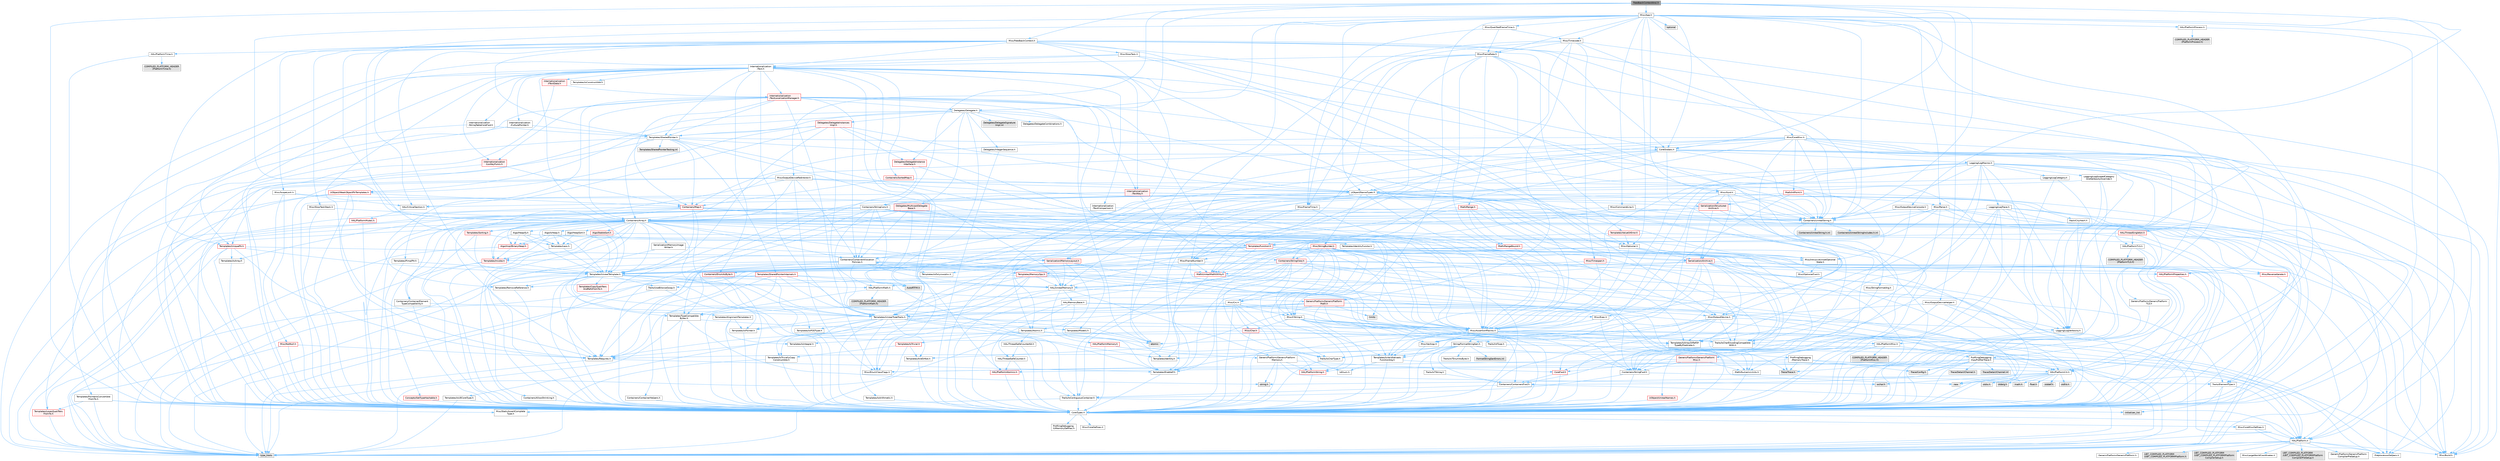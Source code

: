 digraph "FeedbackContextAnsi.h"
{
 // INTERACTIVE_SVG=YES
 // LATEX_PDF_SIZE
  bgcolor="transparent";
  edge [fontname=Helvetica,fontsize=10,labelfontname=Helvetica,labelfontsize=10];
  node [fontname=Helvetica,fontsize=10,shape=box,height=0.2,width=0.4];
  Node1 [id="Node000001",label="FeedbackContextAnsi.h",height=0.2,width=0.4,color="gray40", fillcolor="grey60", style="filled", fontcolor="black",tooltip=" "];
  Node1 -> Node2 [id="edge1_Node000001_Node000002",color="steelblue1",style="solid",tooltip=" "];
  Node2 [id="Node000002",label="CoreTypes.h",height=0.2,width=0.4,color="grey40", fillcolor="white", style="filled",URL="$dc/dec/CoreTypes_8h.html",tooltip=" "];
  Node2 -> Node3 [id="edge2_Node000002_Node000003",color="steelblue1",style="solid",tooltip=" "];
  Node3 [id="Node000003",label="HAL/Platform.h",height=0.2,width=0.4,color="grey40", fillcolor="white", style="filled",URL="$d9/dd0/Platform_8h.html",tooltip=" "];
  Node3 -> Node4 [id="edge3_Node000003_Node000004",color="steelblue1",style="solid",tooltip=" "];
  Node4 [id="Node000004",label="Misc/Build.h",height=0.2,width=0.4,color="grey40", fillcolor="white", style="filled",URL="$d3/dbb/Build_8h.html",tooltip=" "];
  Node3 -> Node5 [id="edge4_Node000003_Node000005",color="steelblue1",style="solid",tooltip=" "];
  Node5 [id="Node000005",label="Misc/LargeWorldCoordinates.h",height=0.2,width=0.4,color="grey40", fillcolor="white", style="filled",URL="$d2/dcb/LargeWorldCoordinates_8h.html",tooltip=" "];
  Node3 -> Node6 [id="edge5_Node000003_Node000006",color="steelblue1",style="solid",tooltip=" "];
  Node6 [id="Node000006",label="type_traits",height=0.2,width=0.4,color="grey60", fillcolor="#E0E0E0", style="filled",tooltip=" "];
  Node3 -> Node7 [id="edge6_Node000003_Node000007",color="steelblue1",style="solid",tooltip=" "];
  Node7 [id="Node000007",label="PreprocessorHelpers.h",height=0.2,width=0.4,color="grey40", fillcolor="white", style="filled",URL="$db/ddb/PreprocessorHelpers_8h.html",tooltip=" "];
  Node3 -> Node8 [id="edge7_Node000003_Node000008",color="steelblue1",style="solid",tooltip=" "];
  Node8 [id="Node000008",label="UBT_COMPILED_PLATFORM\l/UBT_COMPILED_PLATFORMPlatform\lCompilerPreSetup.h",height=0.2,width=0.4,color="grey60", fillcolor="#E0E0E0", style="filled",tooltip=" "];
  Node3 -> Node9 [id="edge8_Node000003_Node000009",color="steelblue1",style="solid",tooltip=" "];
  Node9 [id="Node000009",label="GenericPlatform/GenericPlatform\lCompilerPreSetup.h",height=0.2,width=0.4,color="grey40", fillcolor="white", style="filled",URL="$d9/dc8/GenericPlatformCompilerPreSetup_8h.html",tooltip=" "];
  Node3 -> Node10 [id="edge9_Node000003_Node000010",color="steelblue1",style="solid",tooltip=" "];
  Node10 [id="Node000010",label="GenericPlatform/GenericPlatform.h",height=0.2,width=0.4,color="grey40", fillcolor="white", style="filled",URL="$d6/d84/GenericPlatform_8h.html",tooltip=" "];
  Node3 -> Node11 [id="edge10_Node000003_Node000011",color="steelblue1",style="solid",tooltip=" "];
  Node11 [id="Node000011",label="UBT_COMPILED_PLATFORM\l/UBT_COMPILED_PLATFORMPlatform.h",height=0.2,width=0.4,color="grey60", fillcolor="#E0E0E0", style="filled",tooltip=" "];
  Node3 -> Node12 [id="edge11_Node000003_Node000012",color="steelblue1",style="solid",tooltip=" "];
  Node12 [id="Node000012",label="UBT_COMPILED_PLATFORM\l/UBT_COMPILED_PLATFORMPlatform\lCompilerSetup.h",height=0.2,width=0.4,color="grey60", fillcolor="#E0E0E0", style="filled",tooltip=" "];
  Node2 -> Node13 [id="edge12_Node000002_Node000013",color="steelblue1",style="solid",tooltip=" "];
  Node13 [id="Node000013",label="ProfilingDebugging\l/UMemoryDefines.h",height=0.2,width=0.4,color="grey40", fillcolor="white", style="filled",URL="$d2/da2/UMemoryDefines_8h.html",tooltip=" "];
  Node2 -> Node14 [id="edge13_Node000002_Node000014",color="steelblue1",style="solid",tooltip=" "];
  Node14 [id="Node000014",label="Misc/CoreMiscDefines.h",height=0.2,width=0.4,color="grey40", fillcolor="white", style="filled",URL="$da/d38/CoreMiscDefines_8h.html",tooltip=" "];
  Node14 -> Node3 [id="edge14_Node000014_Node000003",color="steelblue1",style="solid",tooltip=" "];
  Node14 -> Node7 [id="edge15_Node000014_Node000007",color="steelblue1",style="solid",tooltip=" "];
  Node2 -> Node15 [id="edge16_Node000002_Node000015",color="steelblue1",style="solid",tooltip=" "];
  Node15 [id="Node000015",label="Misc/CoreDefines.h",height=0.2,width=0.4,color="grey40", fillcolor="white", style="filled",URL="$d3/dd2/CoreDefines_8h.html",tooltip=" "];
  Node1 -> Node16 [id="edge17_Node000001_Node000016",color="steelblue1",style="solid",tooltip=" "];
  Node16 [id="Node000016",label="Containers/StringConv.h",height=0.2,width=0.4,color="grey40", fillcolor="white", style="filled",URL="$d3/ddf/StringConv_8h.html",tooltip=" "];
  Node16 -> Node2 [id="edge18_Node000016_Node000002",color="steelblue1",style="solid",tooltip=" "];
  Node16 -> Node17 [id="edge19_Node000016_Node000017",color="steelblue1",style="solid",tooltip=" "];
  Node17 [id="Node000017",label="Misc/AssertionMacros.h",height=0.2,width=0.4,color="grey40", fillcolor="white", style="filled",URL="$d0/dfa/AssertionMacros_8h.html",tooltip=" "];
  Node17 -> Node2 [id="edge20_Node000017_Node000002",color="steelblue1",style="solid",tooltip=" "];
  Node17 -> Node3 [id="edge21_Node000017_Node000003",color="steelblue1",style="solid",tooltip=" "];
  Node17 -> Node18 [id="edge22_Node000017_Node000018",color="steelblue1",style="solid",tooltip=" "];
  Node18 [id="Node000018",label="HAL/PlatformMisc.h",height=0.2,width=0.4,color="grey40", fillcolor="white", style="filled",URL="$d0/df5/PlatformMisc_8h.html",tooltip=" "];
  Node18 -> Node2 [id="edge23_Node000018_Node000002",color="steelblue1",style="solid",tooltip=" "];
  Node18 -> Node19 [id="edge24_Node000018_Node000019",color="steelblue1",style="solid",tooltip=" "];
  Node19 [id="Node000019",label="GenericPlatform/GenericPlatform\lMisc.h",height=0.2,width=0.4,color="red", fillcolor="#FFF0F0", style="filled",URL="$db/d9a/GenericPlatformMisc_8h.html",tooltip=" "];
  Node19 -> Node20 [id="edge25_Node000019_Node000020",color="steelblue1",style="solid",tooltip=" "];
  Node20 [id="Node000020",label="Containers/StringFwd.h",height=0.2,width=0.4,color="grey40", fillcolor="white", style="filled",URL="$df/d37/StringFwd_8h.html",tooltip=" "];
  Node20 -> Node2 [id="edge26_Node000020_Node000002",color="steelblue1",style="solid",tooltip=" "];
  Node20 -> Node21 [id="edge27_Node000020_Node000021",color="steelblue1",style="solid",tooltip=" "];
  Node21 [id="Node000021",label="Traits/ElementType.h",height=0.2,width=0.4,color="grey40", fillcolor="white", style="filled",URL="$d5/d4f/ElementType_8h.html",tooltip=" "];
  Node21 -> Node3 [id="edge28_Node000021_Node000003",color="steelblue1",style="solid",tooltip=" "];
  Node21 -> Node22 [id="edge29_Node000021_Node000022",color="steelblue1",style="solid",tooltip=" "];
  Node22 [id="Node000022",label="initializer_list",height=0.2,width=0.4,color="grey60", fillcolor="#E0E0E0", style="filled",tooltip=" "];
  Node21 -> Node6 [id="edge30_Node000021_Node000006",color="steelblue1",style="solid",tooltip=" "];
  Node20 -> Node23 [id="edge31_Node000020_Node000023",color="steelblue1",style="solid",tooltip=" "];
  Node23 [id="Node000023",label="Traits/IsContiguousContainer.h",height=0.2,width=0.4,color="grey40", fillcolor="white", style="filled",URL="$d5/d3c/IsContiguousContainer_8h.html",tooltip=" "];
  Node23 -> Node2 [id="edge32_Node000023_Node000002",color="steelblue1",style="solid",tooltip=" "];
  Node23 -> Node24 [id="edge33_Node000023_Node000024",color="steelblue1",style="solid",tooltip=" "];
  Node24 [id="Node000024",label="Misc/StaticAssertComplete\lType.h",height=0.2,width=0.4,color="grey40", fillcolor="white", style="filled",URL="$d5/d4e/StaticAssertCompleteType_8h.html",tooltip=" "];
  Node23 -> Node22 [id="edge34_Node000023_Node000022",color="steelblue1",style="solid",tooltip=" "];
  Node19 -> Node25 [id="edge35_Node000019_Node000025",color="steelblue1",style="solid",tooltip=" "];
  Node25 [id="Node000025",label="CoreFwd.h",height=0.2,width=0.4,color="red", fillcolor="#FFF0F0", style="filled",URL="$d1/d1e/CoreFwd_8h.html",tooltip=" "];
  Node25 -> Node2 [id="edge36_Node000025_Node000002",color="steelblue1",style="solid",tooltip=" "];
  Node25 -> Node26 [id="edge37_Node000025_Node000026",color="steelblue1",style="solid",tooltip=" "];
  Node26 [id="Node000026",label="Containers/ContainersFwd.h",height=0.2,width=0.4,color="grey40", fillcolor="white", style="filled",URL="$d4/d0a/ContainersFwd_8h.html",tooltip=" "];
  Node26 -> Node3 [id="edge38_Node000026_Node000003",color="steelblue1",style="solid",tooltip=" "];
  Node26 -> Node2 [id="edge39_Node000026_Node000002",color="steelblue1",style="solid",tooltip=" "];
  Node26 -> Node23 [id="edge40_Node000026_Node000023",color="steelblue1",style="solid",tooltip=" "];
  Node19 -> Node2 [id="edge41_Node000019_Node000002",color="steelblue1",style="solid",tooltip=" "];
  Node19 -> Node30 [id="edge42_Node000019_Node000030",color="steelblue1",style="solid",tooltip=" "];
  Node30 [id="Node000030",label="HAL/PlatformCrt.h",height=0.2,width=0.4,color="grey40", fillcolor="white", style="filled",URL="$d8/d75/PlatformCrt_8h.html",tooltip=" "];
  Node30 -> Node31 [id="edge43_Node000030_Node000031",color="steelblue1",style="solid",tooltip=" "];
  Node31 [id="Node000031",label="new",height=0.2,width=0.4,color="grey60", fillcolor="#E0E0E0", style="filled",tooltip=" "];
  Node30 -> Node32 [id="edge44_Node000030_Node000032",color="steelblue1",style="solid",tooltip=" "];
  Node32 [id="Node000032",label="wchar.h",height=0.2,width=0.4,color="grey60", fillcolor="#E0E0E0", style="filled",tooltip=" "];
  Node30 -> Node33 [id="edge45_Node000030_Node000033",color="steelblue1",style="solid",tooltip=" "];
  Node33 [id="Node000033",label="stddef.h",height=0.2,width=0.4,color="grey60", fillcolor="#E0E0E0", style="filled",tooltip=" "];
  Node30 -> Node34 [id="edge46_Node000030_Node000034",color="steelblue1",style="solid",tooltip=" "];
  Node34 [id="Node000034",label="stdlib.h",height=0.2,width=0.4,color="grey60", fillcolor="#E0E0E0", style="filled",tooltip=" "];
  Node30 -> Node35 [id="edge47_Node000030_Node000035",color="steelblue1",style="solid",tooltip=" "];
  Node35 [id="Node000035",label="stdio.h",height=0.2,width=0.4,color="grey60", fillcolor="#E0E0E0", style="filled",tooltip=" "];
  Node30 -> Node36 [id="edge48_Node000030_Node000036",color="steelblue1",style="solid",tooltip=" "];
  Node36 [id="Node000036",label="stdarg.h",height=0.2,width=0.4,color="grey60", fillcolor="#E0E0E0", style="filled",tooltip=" "];
  Node30 -> Node37 [id="edge49_Node000030_Node000037",color="steelblue1",style="solid",tooltip=" "];
  Node37 [id="Node000037",label="math.h",height=0.2,width=0.4,color="grey60", fillcolor="#E0E0E0", style="filled",tooltip=" "];
  Node30 -> Node38 [id="edge50_Node000030_Node000038",color="steelblue1",style="solid",tooltip=" "];
  Node38 [id="Node000038",label="float.h",height=0.2,width=0.4,color="grey60", fillcolor="#E0E0E0", style="filled",tooltip=" "];
  Node30 -> Node39 [id="edge51_Node000030_Node000039",color="steelblue1",style="solid",tooltip=" "];
  Node39 [id="Node000039",label="string.h",height=0.2,width=0.4,color="grey60", fillcolor="#E0E0E0", style="filled",tooltip=" "];
  Node19 -> Node40 [id="edge52_Node000019_Node000040",color="steelblue1",style="solid",tooltip=" "];
  Node40 [id="Node000040",label="Math/NumericLimits.h",height=0.2,width=0.4,color="grey40", fillcolor="white", style="filled",URL="$df/d1b/NumericLimits_8h.html",tooltip=" "];
  Node40 -> Node2 [id="edge53_Node000040_Node000002",color="steelblue1",style="solid",tooltip=" "];
  Node19 -> Node42 [id="edge54_Node000019_Node000042",color="steelblue1",style="solid",tooltip=" "];
  Node42 [id="Node000042",label="Misc/EnumClassFlags.h",height=0.2,width=0.4,color="grey40", fillcolor="white", style="filled",URL="$d8/de7/EnumClassFlags_8h.html",tooltip=" "];
  Node18 -> Node45 [id="edge55_Node000018_Node000045",color="steelblue1",style="solid",tooltip=" "];
  Node45 [id="Node000045",label="COMPILED_PLATFORM_HEADER\l(PlatformMisc.h)",height=0.2,width=0.4,color="grey60", fillcolor="#E0E0E0", style="filled",tooltip=" "];
  Node18 -> Node46 [id="edge56_Node000018_Node000046",color="steelblue1",style="solid",tooltip=" "];
  Node46 [id="Node000046",label="ProfilingDebugging\l/CpuProfilerTrace.h",height=0.2,width=0.4,color="grey40", fillcolor="white", style="filled",URL="$da/dcb/CpuProfilerTrace_8h.html",tooltip=" "];
  Node46 -> Node2 [id="edge57_Node000046_Node000002",color="steelblue1",style="solid",tooltip=" "];
  Node46 -> Node26 [id="edge58_Node000046_Node000026",color="steelblue1",style="solid",tooltip=" "];
  Node46 -> Node47 [id="edge59_Node000046_Node000047",color="steelblue1",style="solid",tooltip=" "];
  Node47 [id="Node000047",label="HAL/PlatformAtomics.h",height=0.2,width=0.4,color="red", fillcolor="#FFF0F0", style="filled",URL="$d3/d36/PlatformAtomics_8h.html",tooltip=" "];
  Node47 -> Node2 [id="edge60_Node000047_Node000002",color="steelblue1",style="solid",tooltip=" "];
  Node46 -> Node7 [id="edge61_Node000046_Node000007",color="steelblue1",style="solid",tooltip=" "];
  Node46 -> Node4 [id="edge62_Node000046_Node000004",color="steelblue1",style="solid",tooltip=" "];
  Node46 -> Node50 [id="edge63_Node000046_Node000050",color="steelblue1",style="solid",tooltip=" "];
  Node50 [id="Node000050",label="Trace/Config.h",height=0.2,width=0.4,color="grey60", fillcolor="#E0E0E0", style="filled",tooltip=" "];
  Node46 -> Node51 [id="edge64_Node000046_Node000051",color="steelblue1",style="solid",tooltip=" "];
  Node51 [id="Node000051",label="Trace/Detail/Channel.h",height=0.2,width=0.4,color="grey60", fillcolor="#E0E0E0", style="filled",tooltip=" "];
  Node46 -> Node52 [id="edge65_Node000046_Node000052",color="steelblue1",style="solid",tooltip=" "];
  Node52 [id="Node000052",label="Trace/Detail/Channel.inl",height=0.2,width=0.4,color="grey60", fillcolor="#E0E0E0", style="filled",tooltip=" "];
  Node46 -> Node53 [id="edge66_Node000046_Node000053",color="steelblue1",style="solid",tooltip=" "];
  Node53 [id="Node000053",label="Trace/Trace.h",height=0.2,width=0.4,color="grey60", fillcolor="#E0E0E0", style="filled",tooltip=" "];
  Node17 -> Node7 [id="edge67_Node000017_Node000007",color="steelblue1",style="solid",tooltip=" "];
  Node17 -> Node54 [id="edge68_Node000017_Node000054",color="steelblue1",style="solid",tooltip=" "];
  Node54 [id="Node000054",label="Templates/EnableIf.h",height=0.2,width=0.4,color="grey40", fillcolor="white", style="filled",URL="$d7/d60/EnableIf_8h.html",tooltip=" "];
  Node54 -> Node2 [id="edge69_Node000054_Node000002",color="steelblue1",style="solid",tooltip=" "];
  Node17 -> Node55 [id="edge70_Node000017_Node000055",color="steelblue1",style="solid",tooltip=" "];
  Node55 [id="Node000055",label="Templates/IsArrayOrRefOf\lTypeByPredicate.h",height=0.2,width=0.4,color="grey40", fillcolor="white", style="filled",URL="$d6/da1/IsArrayOrRefOfTypeByPredicate_8h.html",tooltip=" "];
  Node55 -> Node2 [id="edge71_Node000055_Node000002",color="steelblue1",style="solid",tooltip=" "];
  Node17 -> Node56 [id="edge72_Node000017_Node000056",color="steelblue1",style="solid",tooltip=" "];
  Node56 [id="Node000056",label="Templates/IsValidVariadic\lFunctionArg.h",height=0.2,width=0.4,color="grey40", fillcolor="white", style="filled",URL="$d0/dc8/IsValidVariadicFunctionArg_8h.html",tooltip=" "];
  Node56 -> Node2 [id="edge73_Node000056_Node000002",color="steelblue1",style="solid",tooltip=" "];
  Node56 -> Node57 [id="edge74_Node000056_Node000057",color="steelblue1",style="solid",tooltip=" "];
  Node57 [id="Node000057",label="IsEnum.h",height=0.2,width=0.4,color="grey40", fillcolor="white", style="filled",URL="$d4/de5/IsEnum_8h.html",tooltip=" "];
  Node56 -> Node6 [id="edge75_Node000056_Node000006",color="steelblue1",style="solid",tooltip=" "];
  Node17 -> Node58 [id="edge76_Node000017_Node000058",color="steelblue1",style="solid",tooltip=" "];
  Node58 [id="Node000058",label="Traits/IsCharEncodingCompatible\lWith.h",height=0.2,width=0.4,color="grey40", fillcolor="white", style="filled",URL="$df/dd1/IsCharEncodingCompatibleWith_8h.html",tooltip=" "];
  Node58 -> Node6 [id="edge77_Node000058_Node000006",color="steelblue1",style="solid",tooltip=" "];
  Node58 -> Node59 [id="edge78_Node000058_Node000059",color="steelblue1",style="solid",tooltip=" "];
  Node59 [id="Node000059",label="Traits/IsCharType.h",height=0.2,width=0.4,color="grey40", fillcolor="white", style="filled",URL="$db/d51/IsCharType_8h.html",tooltip=" "];
  Node59 -> Node2 [id="edge79_Node000059_Node000002",color="steelblue1",style="solid",tooltip=" "];
  Node17 -> Node60 [id="edge80_Node000017_Node000060",color="steelblue1",style="solid",tooltip=" "];
  Node60 [id="Node000060",label="Misc/VarArgs.h",height=0.2,width=0.4,color="grey40", fillcolor="white", style="filled",URL="$d5/d6f/VarArgs_8h.html",tooltip=" "];
  Node60 -> Node2 [id="edge81_Node000060_Node000002",color="steelblue1",style="solid",tooltip=" "];
  Node17 -> Node61 [id="edge82_Node000017_Node000061",color="steelblue1",style="solid",tooltip=" "];
  Node61 [id="Node000061",label="String/FormatStringSan.h",height=0.2,width=0.4,color="grey40", fillcolor="white", style="filled",URL="$d3/d8b/FormatStringSan_8h.html",tooltip=" "];
  Node61 -> Node6 [id="edge83_Node000061_Node000006",color="steelblue1",style="solid",tooltip=" "];
  Node61 -> Node2 [id="edge84_Node000061_Node000002",color="steelblue1",style="solid",tooltip=" "];
  Node61 -> Node62 [id="edge85_Node000061_Node000062",color="steelblue1",style="solid",tooltip=" "];
  Node62 [id="Node000062",label="Templates/Requires.h",height=0.2,width=0.4,color="grey40", fillcolor="white", style="filled",URL="$dc/d96/Requires_8h.html",tooltip=" "];
  Node62 -> Node54 [id="edge86_Node000062_Node000054",color="steelblue1",style="solid",tooltip=" "];
  Node62 -> Node6 [id="edge87_Node000062_Node000006",color="steelblue1",style="solid",tooltip=" "];
  Node61 -> Node63 [id="edge88_Node000061_Node000063",color="steelblue1",style="solid",tooltip=" "];
  Node63 [id="Node000063",label="Templates/Identity.h",height=0.2,width=0.4,color="grey40", fillcolor="white", style="filled",URL="$d0/dd5/Identity_8h.html",tooltip=" "];
  Node61 -> Node56 [id="edge89_Node000061_Node000056",color="steelblue1",style="solid",tooltip=" "];
  Node61 -> Node59 [id="edge90_Node000061_Node000059",color="steelblue1",style="solid",tooltip=" "];
  Node61 -> Node64 [id="edge91_Node000061_Node000064",color="steelblue1",style="solid",tooltip=" "];
  Node64 [id="Node000064",label="Traits/IsTEnumAsByte.h",height=0.2,width=0.4,color="grey40", fillcolor="white", style="filled",URL="$d1/de6/IsTEnumAsByte_8h.html",tooltip=" "];
  Node61 -> Node65 [id="edge92_Node000061_Node000065",color="steelblue1",style="solid",tooltip=" "];
  Node65 [id="Node000065",label="Traits/IsTString.h",height=0.2,width=0.4,color="grey40", fillcolor="white", style="filled",URL="$d0/df8/IsTString_8h.html",tooltip=" "];
  Node65 -> Node26 [id="edge93_Node000065_Node000026",color="steelblue1",style="solid",tooltip=" "];
  Node61 -> Node26 [id="edge94_Node000061_Node000026",color="steelblue1",style="solid",tooltip=" "];
  Node61 -> Node66 [id="edge95_Node000061_Node000066",color="steelblue1",style="solid",tooltip=" "];
  Node66 [id="Node000066",label="FormatStringSanErrors.inl",height=0.2,width=0.4,color="grey60", fillcolor="#E0E0E0", style="filled",tooltip=" "];
  Node17 -> Node67 [id="edge96_Node000017_Node000067",color="steelblue1",style="solid",tooltip=" "];
  Node67 [id="Node000067",label="atomic",height=0.2,width=0.4,color="grey60", fillcolor="#E0E0E0", style="filled",tooltip=" "];
  Node16 -> Node68 [id="edge97_Node000016_Node000068",color="steelblue1",style="solid",tooltip=" "];
  Node68 [id="Node000068",label="Containers/ContainerAllocation\lPolicies.h",height=0.2,width=0.4,color="grey40", fillcolor="white", style="filled",URL="$d7/dff/ContainerAllocationPolicies_8h.html",tooltip=" "];
  Node68 -> Node2 [id="edge98_Node000068_Node000002",color="steelblue1",style="solid",tooltip=" "];
  Node68 -> Node69 [id="edge99_Node000068_Node000069",color="steelblue1",style="solid",tooltip=" "];
  Node69 [id="Node000069",label="Containers/ContainerHelpers.h",height=0.2,width=0.4,color="grey40", fillcolor="white", style="filled",URL="$d7/d33/ContainerHelpers_8h.html",tooltip=" "];
  Node69 -> Node2 [id="edge100_Node000069_Node000002",color="steelblue1",style="solid",tooltip=" "];
  Node68 -> Node68 [id="edge101_Node000068_Node000068",color="steelblue1",style="solid",tooltip=" "];
  Node68 -> Node70 [id="edge102_Node000068_Node000070",color="steelblue1",style="solid",tooltip=" "];
  Node70 [id="Node000070",label="HAL/PlatformMath.h",height=0.2,width=0.4,color="grey40", fillcolor="white", style="filled",URL="$dc/d53/PlatformMath_8h.html",tooltip=" "];
  Node70 -> Node2 [id="edge103_Node000070_Node000002",color="steelblue1",style="solid",tooltip=" "];
  Node70 -> Node71 [id="edge104_Node000070_Node000071",color="steelblue1",style="solid",tooltip=" "];
  Node71 [id="Node000071",label="GenericPlatform/GenericPlatform\lMath.h",height=0.2,width=0.4,color="red", fillcolor="#FFF0F0", style="filled",URL="$d5/d79/GenericPlatformMath_8h.html",tooltip=" "];
  Node71 -> Node2 [id="edge105_Node000071_Node000002",color="steelblue1",style="solid",tooltip=" "];
  Node71 -> Node26 [id="edge106_Node000071_Node000026",color="steelblue1",style="solid",tooltip=" "];
  Node71 -> Node30 [id="edge107_Node000071_Node000030",color="steelblue1",style="solid",tooltip=" "];
  Node71 -> Node72 [id="edge108_Node000071_Node000072",color="steelblue1",style="solid",tooltip=" "];
  Node72 [id="Node000072",label="Templates/AndOrNot.h",height=0.2,width=0.4,color="grey40", fillcolor="white", style="filled",URL="$db/d0a/AndOrNot_8h.html",tooltip=" "];
  Node72 -> Node2 [id="edge109_Node000072_Node000002",color="steelblue1",style="solid",tooltip=" "];
  Node71 -> Node76 [id="edge110_Node000071_Node000076",color="steelblue1",style="solid",tooltip=" "];
  Node76 [id="Node000076",label="Templates/UnrealTypeTraits.h",height=0.2,width=0.4,color="grey40", fillcolor="white", style="filled",URL="$d2/d2d/UnrealTypeTraits_8h.html",tooltip=" "];
  Node76 -> Node2 [id="edge111_Node000076_Node000002",color="steelblue1",style="solid",tooltip=" "];
  Node76 -> Node77 [id="edge112_Node000076_Node000077",color="steelblue1",style="solid",tooltip=" "];
  Node77 [id="Node000077",label="Templates/IsPointer.h",height=0.2,width=0.4,color="grey40", fillcolor="white", style="filled",URL="$d7/d05/IsPointer_8h.html",tooltip=" "];
  Node77 -> Node2 [id="edge113_Node000077_Node000002",color="steelblue1",style="solid",tooltip=" "];
  Node76 -> Node17 [id="edge114_Node000076_Node000017",color="steelblue1",style="solid",tooltip=" "];
  Node76 -> Node72 [id="edge115_Node000076_Node000072",color="steelblue1",style="solid",tooltip=" "];
  Node76 -> Node54 [id="edge116_Node000076_Node000054",color="steelblue1",style="solid",tooltip=" "];
  Node76 -> Node78 [id="edge117_Node000076_Node000078",color="steelblue1",style="solid",tooltip=" "];
  Node78 [id="Node000078",label="Templates/IsArithmetic.h",height=0.2,width=0.4,color="grey40", fillcolor="white", style="filled",URL="$d2/d5d/IsArithmetic_8h.html",tooltip=" "];
  Node78 -> Node2 [id="edge118_Node000078_Node000002",color="steelblue1",style="solid",tooltip=" "];
  Node76 -> Node57 [id="edge119_Node000076_Node000057",color="steelblue1",style="solid",tooltip=" "];
  Node76 -> Node79 [id="edge120_Node000076_Node000079",color="steelblue1",style="solid",tooltip=" "];
  Node79 [id="Node000079",label="Templates/Models.h",height=0.2,width=0.4,color="grey40", fillcolor="white", style="filled",URL="$d3/d0c/Models_8h.html",tooltip=" "];
  Node79 -> Node63 [id="edge121_Node000079_Node000063",color="steelblue1",style="solid",tooltip=" "];
  Node76 -> Node80 [id="edge122_Node000076_Node000080",color="steelblue1",style="solid",tooltip=" "];
  Node80 [id="Node000080",label="Templates/IsPODType.h",height=0.2,width=0.4,color="grey40", fillcolor="white", style="filled",URL="$d7/db1/IsPODType_8h.html",tooltip=" "];
  Node80 -> Node2 [id="edge123_Node000080_Node000002",color="steelblue1",style="solid",tooltip=" "];
  Node76 -> Node81 [id="edge124_Node000076_Node000081",color="steelblue1",style="solid",tooltip=" "];
  Node81 [id="Node000081",label="Templates/IsUECoreType.h",height=0.2,width=0.4,color="grey40", fillcolor="white", style="filled",URL="$d1/db8/IsUECoreType_8h.html",tooltip=" "];
  Node81 -> Node2 [id="edge125_Node000081_Node000002",color="steelblue1",style="solid",tooltip=" "];
  Node81 -> Node6 [id="edge126_Node000081_Node000006",color="steelblue1",style="solid",tooltip=" "];
  Node76 -> Node82 [id="edge127_Node000076_Node000082",color="steelblue1",style="solid",tooltip=" "];
  Node82 [id="Node000082",label="Templates/IsTriviallyCopy\lConstructible.h",height=0.2,width=0.4,color="grey40", fillcolor="white", style="filled",URL="$d3/d78/IsTriviallyCopyConstructible_8h.html",tooltip=" "];
  Node82 -> Node2 [id="edge128_Node000082_Node000002",color="steelblue1",style="solid",tooltip=" "];
  Node82 -> Node6 [id="edge129_Node000082_Node000006",color="steelblue1",style="solid",tooltip=" "];
  Node71 -> Node62 [id="edge130_Node000071_Node000062",color="steelblue1",style="solid",tooltip=" "];
  Node71 -> Node86 [id="edge131_Node000071_Node000086",color="steelblue1",style="solid",tooltip=" "];
  Node86 [id="Node000086",label="Templates/TypeCompatible\lBytes.h",height=0.2,width=0.4,color="grey40", fillcolor="white", style="filled",URL="$df/d0a/TypeCompatibleBytes_8h.html",tooltip=" "];
  Node86 -> Node2 [id="edge132_Node000086_Node000002",color="steelblue1",style="solid",tooltip=" "];
  Node86 -> Node39 [id="edge133_Node000086_Node000039",color="steelblue1",style="solid",tooltip=" "];
  Node86 -> Node31 [id="edge134_Node000086_Node000031",color="steelblue1",style="solid",tooltip=" "];
  Node86 -> Node6 [id="edge135_Node000086_Node000006",color="steelblue1",style="solid",tooltip=" "];
  Node71 -> Node87 [id="edge136_Node000071_Node000087",color="steelblue1",style="solid",tooltip=" "];
  Node87 [id="Node000087",label="limits",height=0.2,width=0.4,color="grey60", fillcolor="#E0E0E0", style="filled",tooltip=" "];
  Node71 -> Node6 [id="edge137_Node000071_Node000006",color="steelblue1",style="solid",tooltip=" "];
  Node70 -> Node88 [id="edge138_Node000070_Node000088",color="steelblue1",style="solid",tooltip=" "];
  Node88 [id="Node000088",label="COMPILED_PLATFORM_HEADER\l(PlatformMath.h)",height=0.2,width=0.4,color="grey60", fillcolor="#E0E0E0", style="filled",tooltip=" "];
  Node68 -> Node89 [id="edge139_Node000068_Node000089",color="steelblue1",style="solid",tooltip=" "];
  Node89 [id="Node000089",label="HAL/UnrealMemory.h",height=0.2,width=0.4,color="grey40", fillcolor="white", style="filled",URL="$d9/d96/UnrealMemory_8h.html",tooltip=" "];
  Node89 -> Node2 [id="edge140_Node000089_Node000002",color="steelblue1",style="solid",tooltip=" "];
  Node89 -> Node90 [id="edge141_Node000089_Node000090",color="steelblue1",style="solid",tooltip=" "];
  Node90 [id="Node000090",label="GenericPlatform/GenericPlatform\lMemory.h",height=0.2,width=0.4,color="grey40", fillcolor="white", style="filled",URL="$dd/d22/GenericPlatformMemory_8h.html",tooltip=" "];
  Node90 -> Node25 [id="edge142_Node000090_Node000025",color="steelblue1",style="solid",tooltip=" "];
  Node90 -> Node2 [id="edge143_Node000090_Node000002",color="steelblue1",style="solid",tooltip=" "];
  Node90 -> Node91 [id="edge144_Node000090_Node000091",color="steelblue1",style="solid",tooltip=" "];
  Node91 [id="Node000091",label="HAL/PlatformString.h",height=0.2,width=0.4,color="red", fillcolor="#FFF0F0", style="filled",URL="$db/db5/PlatformString_8h.html",tooltip=" "];
  Node91 -> Node2 [id="edge145_Node000091_Node000002",color="steelblue1",style="solid",tooltip=" "];
  Node90 -> Node39 [id="edge146_Node000090_Node000039",color="steelblue1",style="solid",tooltip=" "];
  Node90 -> Node32 [id="edge147_Node000090_Node000032",color="steelblue1",style="solid",tooltip=" "];
  Node89 -> Node93 [id="edge148_Node000089_Node000093",color="steelblue1",style="solid",tooltip=" "];
  Node93 [id="Node000093",label="HAL/MemoryBase.h",height=0.2,width=0.4,color="grey40", fillcolor="white", style="filled",URL="$d6/d9f/MemoryBase_8h.html",tooltip=" "];
  Node93 -> Node2 [id="edge149_Node000093_Node000002",color="steelblue1",style="solid",tooltip=" "];
  Node93 -> Node47 [id="edge150_Node000093_Node000047",color="steelblue1",style="solid",tooltip=" "];
  Node93 -> Node30 [id="edge151_Node000093_Node000030",color="steelblue1",style="solid",tooltip=" "];
  Node93 -> Node94 [id="edge152_Node000093_Node000094",color="steelblue1",style="solid",tooltip=" "];
  Node94 [id="Node000094",label="Misc/Exec.h",height=0.2,width=0.4,color="grey40", fillcolor="white", style="filled",URL="$de/ddb/Exec_8h.html",tooltip=" "];
  Node94 -> Node2 [id="edge153_Node000094_Node000002",color="steelblue1",style="solid",tooltip=" "];
  Node94 -> Node17 [id="edge154_Node000094_Node000017",color="steelblue1",style="solid",tooltip=" "];
  Node93 -> Node95 [id="edge155_Node000093_Node000095",color="steelblue1",style="solid",tooltip=" "];
  Node95 [id="Node000095",label="Misc/OutputDevice.h",height=0.2,width=0.4,color="grey40", fillcolor="white", style="filled",URL="$d7/d32/OutputDevice_8h.html",tooltip=" "];
  Node95 -> Node25 [id="edge156_Node000095_Node000025",color="steelblue1",style="solid",tooltip=" "];
  Node95 -> Node2 [id="edge157_Node000095_Node000002",color="steelblue1",style="solid",tooltip=" "];
  Node95 -> Node96 [id="edge158_Node000095_Node000096",color="steelblue1",style="solid",tooltip=" "];
  Node96 [id="Node000096",label="Logging/LogVerbosity.h",height=0.2,width=0.4,color="grey40", fillcolor="white", style="filled",URL="$d2/d8f/LogVerbosity_8h.html",tooltip=" "];
  Node96 -> Node2 [id="edge159_Node000096_Node000002",color="steelblue1",style="solid",tooltip=" "];
  Node95 -> Node60 [id="edge160_Node000095_Node000060",color="steelblue1",style="solid",tooltip=" "];
  Node95 -> Node55 [id="edge161_Node000095_Node000055",color="steelblue1",style="solid",tooltip=" "];
  Node95 -> Node56 [id="edge162_Node000095_Node000056",color="steelblue1",style="solid",tooltip=" "];
  Node95 -> Node58 [id="edge163_Node000095_Node000058",color="steelblue1",style="solid",tooltip=" "];
  Node93 -> Node97 [id="edge164_Node000093_Node000097",color="steelblue1",style="solid",tooltip=" "];
  Node97 [id="Node000097",label="Templates/Atomic.h",height=0.2,width=0.4,color="grey40", fillcolor="white", style="filled",URL="$d3/d91/Atomic_8h.html",tooltip=" "];
  Node97 -> Node98 [id="edge165_Node000097_Node000098",color="steelblue1",style="solid",tooltip=" "];
  Node98 [id="Node000098",label="HAL/ThreadSafeCounter.h",height=0.2,width=0.4,color="grey40", fillcolor="white", style="filled",URL="$dc/dc9/ThreadSafeCounter_8h.html",tooltip=" "];
  Node98 -> Node2 [id="edge166_Node000098_Node000002",color="steelblue1",style="solid",tooltip=" "];
  Node98 -> Node47 [id="edge167_Node000098_Node000047",color="steelblue1",style="solid",tooltip=" "];
  Node97 -> Node99 [id="edge168_Node000097_Node000099",color="steelblue1",style="solid",tooltip=" "];
  Node99 [id="Node000099",label="HAL/ThreadSafeCounter64.h",height=0.2,width=0.4,color="grey40", fillcolor="white", style="filled",URL="$d0/d12/ThreadSafeCounter64_8h.html",tooltip=" "];
  Node99 -> Node2 [id="edge169_Node000099_Node000002",color="steelblue1",style="solid",tooltip=" "];
  Node99 -> Node98 [id="edge170_Node000099_Node000098",color="steelblue1",style="solid",tooltip=" "];
  Node97 -> Node85 [id="edge171_Node000097_Node000085",color="steelblue1",style="solid",tooltip=" "];
  Node85 [id="Node000085",label="Templates/IsIntegral.h",height=0.2,width=0.4,color="grey40", fillcolor="white", style="filled",URL="$da/d64/IsIntegral_8h.html",tooltip=" "];
  Node85 -> Node2 [id="edge172_Node000085_Node000002",color="steelblue1",style="solid",tooltip=" "];
  Node97 -> Node100 [id="edge173_Node000097_Node000100",color="steelblue1",style="solid",tooltip=" "];
  Node100 [id="Node000100",label="Templates/IsTrivial.h",height=0.2,width=0.4,color="red", fillcolor="#FFF0F0", style="filled",URL="$da/d4c/IsTrivial_8h.html",tooltip=" "];
  Node100 -> Node72 [id="edge174_Node000100_Node000072",color="steelblue1",style="solid",tooltip=" "];
  Node100 -> Node82 [id="edge175_Node000100_Node000082",color="steelblue1",style="solid",tooltip=" "];
  Node100 -> Node6 [id="edge176_Node000100_Node000006",color="steelblue1",style="solid",tooltip=" "];
  Node97 -> Node102 [id="edge177_Node000097_Node000102",color="steelblue1",style="solid",tooltip=" "];
  Node102 [id="Node000102",label="Traits/IntType.h",height=0.2,width=0.4,color="grey40", fillcolor="white", style="filled",URL="$d7/deb/IntType_8h.html",tooltip=" "];
  Node102 -> Node3 [id="edge178_Node000102_Node000003",color="steelblue1",style="solid",tooltip=" "];
  Node97 -> Node67 [id="edge179_Node000097_Node000067",color="steelblue1",style="solid",tooltip=" "];
  Node89 -> Node103 [id="edge180_Node000089_Node000103",color="steelblue1",style="solid",tooltip=" "];
  Node103 [id="Node000103",label="HAL/PlatformMemory.h",height=0.2,width=0.4,color="red", fillcolor="#FFF0F0", style="filled",URL="$de/d68/PlatformMemory_8h.html",tooltip=" "];
  Node103 -> Node2 [id="edge181_Node000103_Node000002",color="steelblue1",style="solid",tooltip=" "];
  Node103 -> Node90 [id="edge182_Node000103_Node000090",color="steelblue1",style="solid",tooltip=" "];
  Node89 -> Node105 [id="edge183_Node000089_Node000105",color="steelblue1",style="solid",tooltip=" "];
  Node105 [id="Node000105",label="ProfilingDebugging\l/MemoryTrace.h",height=0.2,width=0.4,color="grey40", fillcolor="white", style="filled",URL="$da/dd7/MemoryTrace_8h.html",tooltip=" "];
  Node105 -> Node3 [id="edge184_Node000105_Node000003",color="steelblue1",style="solid",tooltip=" "];
  Node105 -> Node42 [id="edge185_Node000105_Node000042",color="steelblue1",style="solid",tooltip=" "];
  Node105 -> Node50 [id="edge186_Node000105_Node000050",color="steelblue1",style="solid",tooltip=" "];
  Node105 -> Node53 [id="edge187_Node000105_Node000053",color="steelblue1",style="solid",tooltip=" "];
  Node89 -> Node77 [id="edge188_Node000089_Node000077",color="steelblue1",style="solid",tooltip=" "];
  Node68 -> Node40 [id="edge189_Node000068_Node000040",color="steelblue1",style="solid",tooltip=" "];
  Node68 -> Node17 [id="edge190_Node000068_Node000017",color="steelblue1",style="solid",tooltip=" "];
  Node68 -> Node106 [id="edge191_Node000068_Node000106",color="steelblue1",style="solid",tooltip=" "];
  Node106 [id="Node000106",label="Templates/IsPolymorphic.h",height=0.2,width=0.4,color="grey40", fillcolor="white", style="filled",URL="$dc/d20/IsPolymorphic_8h.html",tooltip=" "];
  Node68 -> Node107 [id="edge192_Node000068_Node000107",color="steelblue1",style="solid",tooltip=" "];
  Node107 [id="Node000107",label="Templates/MemoryOps.h",height=0.2,width=0.4,color="red", fillcolor="#FFF0F0", style="filled",URL="$db/dea/MemoryOps_8h.html",tooltip=" "];
  Node107 -> Node2 [id="edge193_Node000107_Node000002",color="steelblue1",style="solid",tooltip=" "];
  Node107 -> Node89 [id="edge194_Node000107_Node000089",color="steelblue1",style="solid",tooltip=" "];
  Node107 -> Node82 [id="edge195_Node000107_Node000082",color="steelblue1",style="solid",tooltip=" "];
  Node107 -> Node62 [id="edge196_Node000107_Node000062",color="steelblue1",style="solid",tooltip=" "];
  Node107 -> Node76 [id="edge197_Node000107_Node000076",color="steelblue1",style="solid",tooltip=" "];
  Node107 -> Node108 [id="edge198_Node000107_Node000108",color="steelblue1",style="solid",tooltip=" "];
  Node108 [id="Node000108",label="Traits/UseBitwiseSwap.h",height=0.2,width=0.4,color="grey40", fillcolor="white", style="filled",URL="$db/df3/UseBitwiseSwap_8h.html",tooltip=" "];
  Node108 -> Node2 [id="edge199_Node000108_Node000002",color="steelblue1",style="solid",tooltip=" "];
  Node108 -> Node6 [id="edge200_Node000108_Node000006",color="steelblue1",style="solid",tooltip=" "];
  Node107 -> Node31 [id="edge201_Node000107_Node000031",color="steelblue1",style="solid",tooltip=" "];
  Node107 -> Node6 [id="edge202_Node000107_Node000006",color="steelblue1",style="solid",tooltip=" "];
  Node68 -> Node86 [id="edge203_Node000068_Node000086",color="steelblue1",style="solid",tooltip=" "];
  Node68 -> Node6 [id="edge204_Node000068_Node000006",color="steelblue1",style="solid",tooltip=" "];
  Node16 -> Node109 [id="edge205_Node000016_Node000109",color="steelblue1",style="solid",tooltip=" "];
  Node109 [id="Node000109",label="Containers/Array.h",height=0.2,width=0.4,color="grey40", fillcolor="white", style="filled",URL="$df/dd0/Array_8h.html",tooltip=" "];
  Node109 -> Node2 [id="edge206_Node000109_Node000002",color="steelblue1",style="solid",tooltip=" "];
  Node109 -> Node17 [id="edge207_Node000109_Node000017",color="steelblue1",style="solid",tooltip=" "];
  Node109 -> Node110 [id="edge208_Node000109_Node000110",color="steelblue1",style="solid",tooltip=" "];
  Node110 [id="Node000110",label="Misc/IntrusiveUnsetOptional\lState.h",height=0.2,width=0.4,color="grey40", fillcolor="white", style="filled",URL="$d2/d0a/IntrusiveUnsetOptionalState_8h.html",tooltip=" "];
  Node110 -> Node111 [id="edge209_Node000110_Node000111",color="steelblue1",style="solid",tooltip=" "];
  Node111 [id="Node000111",label="Misc/OptionalFwd.h",height=0.2,width=0.4,color="grey40", fillcolor="white", style="filled",URL="$dc/d50/OptionalFwd_8h.html",tooltip=" "];
  Node109 -> Node112 [id="edge210_Node000109_Node000112",color="steelblue1",style="solid",tooltip=" "];
  Node112 [id="Node000112",label="Misc/ReverseIterate.h",height=0.2,width=0.4,color="red", fillcolor="#FFF0F0", style="filled",URL="$db/de3/ReverseIterate_8h.html",tooltip=" "];
  Node112 -> Node3 [id="edge211_Node000112_Node000003",color="steelblue1",style="solid",tooltip=" "];
  Node109 -> Node89 [id="edge212_Node000109_Node000089",color="steelblue1",style="solid",tooltip=" "];
  Node109 -> Node76 [id="edge213_Node000109_Node000076",color="steelblue1",style="solid",tooltip=" "];
  Node109 -> Node114 [id="edge214_Node000109_Node000114",color="steelblue1",style="solid",tooltip=" "];
  Node114 [id="Node000114",label="Templates/UnrealTemplate.h",height=0.2,width=0.4,color="grey40", fillcolor="white", style="filled",URL="$d4/d24/UnrealTemplate_8h.html",tooltip=" "];
  Node114 -> Node2 [id="edge215_Node000114_Node000002",color="steelblue1",style="solid",tooltip=" "];
  Node114 -> Node77 [id="edge216_Node000114_Node000077",color="steelblue1",style="solid",tooltip=" "];
  Node114 -> Node89 [id="edge217_Node000114_Node000089",color="steelblue1",style="solid",tooltip=" "];
  Node114 -> Node115 [id="edge218_Node000114_Node000115",color="steelblue1",style="solid",tooltip=" "];
  Node115 [id="Node000115",label="Templates/CopyQualifiers\lAndRefsFromTo.h",height=0.2,width=0.4,color="red", fillcolor="#FFF0F0", style="filled",URL="$d3/db3/CopyQualifiersAndRefsFromTo_8h.html",tooltip=" "];
  Node114 -> Node76 [id="edge219_Node000114_Node000076",color="steelblue1",style="solid",tooltip=" "];
  Node114 -> Node74 [id="edge220_Node000114_Node000074",color="steelblue1",style="solid",tooltip=" "];
  Node74 [id="Node000074",label="Templates/RemoveReference.h",height=0.2,width=0.4,color="grey40", fillcolor="white", style="filled",URL="$da/dbe/RemoveReference_8h.html",tooltip=" "];
  Node74 -> Node2 [id="edge221_Node000074_Node000002",color="steelblue1",style="solid",tooltip=" "];
  Node114 -> Node62 [id="edge222_Node000114_Node000062",color="steelblue1",style="solid",tooltip=" "];
  Node114 -> Node86 [id="edge223_Node000114_Node000086",color="steelblue1",style="solid",tooltip=" "];
  Node114 -> Node63 [id="edge224_Node000114_Node000063",color="steelblue1",style="solid",tooltip=" "];
  Node114 -> Node23 [id="edge225_Node000114_Node000023",color="steelblue1",style="solid",tooltip=" "];
  Node114 -> Node108 [id="edge226_Node000114_Node000108",color="steelblue1",style="solid",tooltip=" "];
  Node114 -> Node6 [id="edge227_Node000114_Node000006",color="steelblue1",style="solid",tooltip=" "];
  Node109 -> Node117 [id="edge228_Node000109_Node000117",color="steelblue1",style="solid",tooltip=" "];
  Node117 [id="Node000117",label="Containers/AllowShrinking.h",height=0.2,width=0.4,color="grey40", fillcolor="white", style="filled",URL="$d7/d1a/AllowShrinking_8h.html",tooltip=" "];
  Node117 -> Node2 [id="edge229_Node000117_Node000002",color="steelblue1",style="solid",tooltip=" "];
  Node109 -> Node68 [id="edge230_Node000109_Node000068",color="steelblue1",style="solid",tooltip=" "];
  Node109 -> Node118 [id="edge231_Node000109_Node000118",color="steelblue1",style="solid",tooltip=" "];
  Node118 [id="Node000118",label="Containers/ContainerElement\lTypeCompatibility.h",height=0.2,width=0.4,color="grey40", fillcolor="white", style="filled",URL="$df/ddf/ContainerElementTypeCompatibility_8h.html",tooltip=" "];
  Node118 -> Node2 [id="edge232_Node000118_Node000002",color="steelblue1",style="solid",tooltip=" "];
  Node118 -> Node76 [id="edge233_Node000118_Node000076",color="steelblue1",style="solid",tooltip=" "];
  Node109 -> Node119 [id="edge234_Node000109_Node000119",color="steelblue1",style="solid",tooltip=" "];
  Node119 [id="Node000119",label="Serialization/Archive.h",height=0.2,width=0.4,color="red", fillcolor="#FFF0F0", style="filled",URL="$d7/d3b/Archive_8h.html",tooltip=" "];
  Node119 -> Node25 [id="edge235_Node000119_Node000025",color="steelblue1",style="solid",tooltip=" "];
  Node119 -> Node2 [id="edge236_Node000119_Node000002",color="steelblue1",style="solid",tooltip=" "];
  Node119 -> Node120 [id="edge237_Node000119_Node000120",color="steelblue1",style="solid",tooltip=" "];
  Node120 [id="Node000120",label="HAL/PlatformProperties.h",height=0.2,width=0.4,color="red", fillcolor="#FFF0F0", style="filled",URL="$d9/db0/PlatformProperties_8h.html",tooltip=" "];
  Node120 -> Node2 [id="edge238_Node000120_Node000002",color="steelblue1",style="solid",tooltip=" "];
  Node119 -> Node17 [id="edge239_Node000119_Node000017",color="steelblue1",style="solid",tooltip=" "];
  Node119 -> Node4 [id="edge240_Node000119_Node000004",color="steelblue1",style="solid",tooltip=" "];
  Node119 -> Node60 [id="edge241_Node000119_Node000060",color="steelblue1",style="solid",tooltip=" "];
  Node119 -> Node54 [id="edge242_Node000119_Node000054",color="steelblue1",style="solid",tooltip=" "];
  Node119 -> Node55 [id="edge243_Node000119_Node000055",color="steelblue1",style="solid",tooltip=" "];
  Node119 -> Node56 [id="edge244_Node000119_Node000056",color="steelblue1",style="solid",tooltip=" "];
  Node119 -> Node114 [id="edge245_Node000119_Node000114",color="steelblue1",style="solid",tooltip=" "];
  Node119 -> Node58 [id="edge246_Node000119_Node000058",color="steelblue1",style="solid",tooltip=" "];
  Node109 -> Node129 [id="edge247_Node000109_Node000129",color="steelblue1",style="solid",tooltip=" "];
  Node129 [id="Node000129",label="Serialization/MemoryImage\lWriter.h",height=0.2,width=0.4,color="grey40", fillcolor="white", style="filled",URL="$d0/d08/MemoryImageWriter_8h.html",tooltip=" "];
  Node129 -> Node2 [id="edge248_Node000129_Node000002",color="steelblue1",style="solid",tooltip=" "];
  Node129 -> Node130 [id="edge249_Node000129_Node000130",color="steelblue1",style="solid",tooltip=" "];
  Node130 [id="Node000130",label="Serialization/MemoryLayout.h",height=0.2,width=0.4,color="red", fillcolor="#FFF0F0", style="filled",URL="$d7/d66/MemoryLayout_8h.html",tooltip=" "];
  Node130 -> Node133 [id="edge250_Node000130_Node000133",color="steelblue1",style="solid",tooltip=" "];
  Node133 [id="Node000133",label="Containers/EnumAsByte.h",height=0.2,width=0.4,color="red", fillcolor="#FFF0F0", style="filled",URL="$d6/d9a/EnumAsByte_8h.html",tooltip=" "];
  Node133 -> Node2 [id="edge251_Node000133_Node000002",color="steelblue1",style="solid",tooltip=" "];
  Node133 -> Node80 [id="edge252_Node000133_Node000080",color="steelblue1",style="solid",tooltip=" "];
  Node130 -> Node20 [id="edge253_Node000130_Node000020",color="steelblue1",style="solid",tooltip=" "];
  Node130 -> Node89 [id="edge254_Node000130_Node000089",color="steelblue1",style="solid",tooltip=" "];
  Node130 -> Node54 [id="edge255_Node000130_Node000054",color="steelblue1",style="solid",tooltip=" "];
  Node130 -> Node106 [id="edge256_Node000130_Node000106",color="steelblue1",style="solid",tooltip=" "];
  Node130 -> Node79 [id="edge257_Node000130_Node000079",color="steelblue1",style="solid",tooltip=" "];
  Node130 -> Node114 [id="edge258_Node000130_Node000114",color="steelblue1",style="solid",tooltip=" "];
  Node109 -> Node143 [id="edge259_Node000109_Node000143",color="steelblue1",style="solid",tooltip=" "];
  Node143 [id="Node000143",label="Algo/Heapify.h",height=0.2,width=0.4,color="grey40", fillcolor="white", style="filled",URL="$d0/d2a/Heapify_8h.html",tooltip=" "];
  Node143 -> Node144 [id="edge260_Node000143_Node000144",color="steelblue1",style="solid",tooltip=" "];
  Node144 [id="Node000144",label="Algo/Impl/BinaryHeap.h",height=0.2,width=0.4,color="red", fillcolor="#FFF0F0", style="filled",URL="$d7/da3/Algo_2Impl_2BinaryHeap_8h.html",tooltip=" "];
  Node144 -> Node145 [id="edge261_Node000144_Node000145",color="steelblue1",style="solid",tooltip=" "];
  Node145 [id="Node000145",label="Templates/Invoke.h",height=0.2,width=0.4,color="red", fillcolor="#FFF0F0", style="filled",URL="$d7/deb/Invoke_8h.html",tooltip=" "];
  Node145 -> Node2 [id="edge262_Node000145_Node000002",color="steelblue1",style="solid",tooltip=" "];
  Node145 -> Node114 [id="edge263_Node000145_Node000114",color="steelblue1",style="solid",tooltip=" "];
  Node145 -> Node6 [id="edge264_Node000145_Node000006",color="steelblue1",style="solid",tooltip=" "];
  Node144 -> Node6 [id="edge265_Node000144_Node000006",color="steelblue1",style="solid",tooltip=" "];
  Node143 -> Node149 [id="edge266_Node000143_Node000149",color="steelblue1",style="solid",tooltip=" "];
  Node149 [id="Node000149",label="Templates/IdentityFunctor.h",height=0.2,width=0.4,color="grey40", fillcolor="white", style="filled",URL="$d7/d2e/IdentityFunctor_8h.html",tooltip=" "];
  Node149 -> Node3 [id="edge267_Node000149_Node000003",color="steelblue1",style="solid",tooltip=" "];
  Node143 -> Node145 [id="edge268_Node000143_Node000145",color="steelblue1",style="solid",tooltip=" "];
  Node143 -> Node150 [id="edge269_Node000143_Node000150",color="steelblue1",style="solid",tooltip=" "];
  Node150 [id="Node000150",label="Templates/Less.h",height=0.2,width=0.4,color="grey40", fillcolor="white", style="filled",URL="$de/dc8/Less_8h.html",tooltip=" "];
  Node150 -> Node2 [id="edge270_Node000150_Node000002",color="steelblue1",style="solid",tooltip=" "];
  Node150 -> Node114 [id="edge271_Node000150_Node000114",color="steelblue1",style="solid",tooltip=" "];
  Node143 -> Node114 [id="edge272_Node000143_Node000114",color="steelblue1",style="solid",tooltip=" "];
  Node109 -> Node151 [id="edge273_Node000109_Node000151",color="steelblue1",style="solid",tooltip=" "];
  Node151 [id="Node000151",label="Algo/HeapSort.h",height=0.2,width=0.4,color="grey40", fillcolor="white", style="filled",URL="$d3/d92/HeapSort_8h.html",tooltip=" "];
  Node151 -> Node144 [id="edge274_Node000151_Node000144",color="steelblue1",style="solid",tooltip=" "];
  Node151 -> Node149 [id="edge275_Node000151_Node000149",color="steelblue1",style="solid",tooltip=" "];
  Node151 -> Node150 [id="edge276_Node000151_Node000150",color="steelblue1",style="solid",tooltip=" "];
  Node151 -> Node114 [id="edge277_Node000151_Node000114",color="steelblue1",style="solid",tooltip=" "];
  Node109 -> Node152 [id="edge278_Node000109_Node000152",color="steelblue1",style="solid",tooltip=" "];
  Node152 [id="Node000152",label="Algo/IsHeap.h",height=0.2,width=0.4,color="grey40", fillcolor="white", style="filled",URL="$de/d32/IsHeap_8h.html",tooltip=" "];
  Node152 -> Node144 [id="edge279_Node000152_Node000144",color="steelblue1",style="solid",tooltip=" "];
  Node152 -> Node149 [id="edge280_Node000152_Node000149",color="steelblue1",style="solid",tooltip=" "];
  Node152 -> Node145 [id="edge281_Node000152_Node000145",color="steelblue1",style="solid",tooltip=" "];
  Node152 -> Node150 [id="edge282_Node000152_Node000150",color="steelblue1",style="solid",tooltip=" "];
  Node152 -> Node114 [id="edge283_Node000152_Node000114",color="steelblue1",style="solid",tooltip=" "];
  Node109 -> Node144 [id="edge284_Node000109_Node000144",color="steelblue1",style="solid",tooltip=" "];
  Node109 -> Node153 [id="edge285_Node000109_Node000153",color="steelblue1",style="solid",tooltip=" "];
  Node153 [id="Node000153",label="Algo/StableSort.h",height=0.2,width=0.4,color="red", fillcolor="#FFF0F0", style="filled",URL="$d7/d3c/StableSort_8h.html",tooltip=" "];
  Node153 -> Node149 [id="edge286_Node000153_Node000149",color="steelblue1",style="solid",tooltip=" "];
  Node153 -> Node145 [id="edge287_Node000153_Node000145",color="steelblue1",style="solid",tooltip=" "];
  Node153 -> Node150 [id="edge288_Node000153_Node000150",color="steelblue1",style="solid",tooltip=" "];
  Node153 -> Node114 [id="edge289_Node000153_Node000114",color="steelblue1",style="solid",tooltip=" "];
  Node109 -> Node156 [id="edge290_Node000109_Node000156",color="steelblue1",style="solid",tooltip=" "];
  Node156 [id="Node000156",label="Concepts/GetTypeHashable.h",height=0.2,width=0.4,color="red", fillcolor="#FFF0F0", style="filled",URL="$d3/da2/GetTypeHashable_8h.html",tooltip=" "];
  Node156 -> Node2 [id="edge291_Node000156_Node000002",color="steelblue1",style="solid",tooltip=" "];
  Node109 -> Node149 [id="edge292_Node000109_Node000149",color="steelblue1",style="solid",tooltip=" "];
  Node109 -> Node145 [id="edge293_Node000109_Node000145",color="steelblue1",style="solid",tooltip=" "];
  Node109 -> Node150 [id="edge294_Node000109_Node000150",color="steelblue1",style="solid",tooltip=" "];
  Node109 -> Node157 [id="edge295_Node000109_Node000157",color="steelblue1",style="solid",tooltip=" "];
  Node157 [id="Node000157",label="Templates/LosesQualifiers\lFromTo.h",height=0.2,width=0.4,color="red", fillcolor="#FFF0F0", style="filled",URL="$d2/db3/LosesQualifiersFromTo_8h.html",tooltip=" "];
  Node157 -> Node6 [id="edge296_Node000157_Node000006",color="steelblue1",style="solid",tooltip=" "];
  Node109 -> Node62 [id="edge297_Node000109_Node000062",color="steelblue1",style="solid",tooltip=" "];
  Node109 -> Node158 [id="edge298_Node000109_Node000158",color="steelblue1",style="solid",tooltip=" "];
  Node158 [id="Node000158",label="Templates/Sorting.h",height=0.2,width=0.4,color="red", fillcolor="#FFF0F0", style="filled",URL="$d3/d9e/Sorting_8h.html",tooltip=" "];
  Node158 -> Node2 [id="edge299_Node000158_Node000002",color="steelblue1",style="solid",tooltip=" "];
  Node158 -> Node70 [id="edge300_Node000158_Node000070",color="steelblue1",style="solid",tooltip=" "];
  Node158 -> Node150 [id="edge301_Node000158_Node000150",color="steelblue1",style="solid",tooltip=" "];
  Node109 -> Node162 [id="edge302_Node000109_Node000162",color="steelblue1",style="solid",tooltip=" "];
  Node162 [id="Node000162",label="Templates/AlignmentTemplates.h",height=0.2,width=0.4,color="grey40", fillcolor="white", style="filled",URL="$dd/d32/AlignmentTemplates_8h.html",tooltip=" "];
  Node162 -> Node2 [id="edge303_Node000162_Node000002",color="steelblue1",style="solid",tooltip=" "];
  Node162 -> Node85 [id="edge304_Node000162_Node000085",color="steelblue1",style="solid",tooltip=" "];
  Node162 -> Node77 [id="edge305_Node000162_Node000077",color="steelblue1",style="solid",tooltip=" "];
  Node109 -> Node21 [id="edge306_Node000109_Node000021",color="steelblue1",style="solid",tooltip=" "];
  Node109 -> Node87 [id="edge307_Node000109_Node000087",color="steelblue1",style="solid",tooltip=" "];
  Node109 -> Node6 [id="edge308_Node000109_Node000006",color="steelblue1",style="solid",tooltip=" "];
  Node16 -> Node136 [id="edge309_Node000016_Node000136",color="steelblue1",style="solid",tooltip=" "];
  Node136 [id="Node000136",label="Misc/CString.h",height=0.2,width=0.4,color="grey40", fillcolor="white", style="filled",URL="$d2/d49/CString_8h.html",tooltip=" "];
  Node136 -> Node2 [id="edge310_Node000136_Node000002",color="steelblue1",style="solid",tooltip=" "];
  Node136 -> Node30 [id="edge311_Node000136_Node000030",color="steelblue1",style="solid",tooltip=" "];
  Node136 -> Node91 [id="edge312_Node000136_Node000091",color="steelblue1",style="solid",tooltip=" "];
  Node136 -> Node17 [id="edge313_Node000136_Node000017",color="steelblue1",style="solid",tooltip=" "];
  Node136 -> Node137 [id="edge314_Node000136_Node000137",color="steelblue1",style="solid",tooltip=" "];
  Node137 [id="Node000137",label="Misc/Char.h",height=0.2,width=0.4,color="red", fillcolor="#FFF0F0", style="filled",URL="$d0/d58/Char_8h.html",tooltip=" "];
  Node137 -> Node2 [id="edge315_Node000137_Node000002",color="steelblue1",style="solid",tooltip=" "];
  Node137 -> Node102 [id="edge316_Node000137_Node000102",color="steelblue1",style="solid",tooltip=" "];
  Node137 -> Node6 [id="edge317_Node000137_Node000006",color="steelblue1",style="solid",tooltip=" "];
  Node136 -> Node60 [id="edge318_Node000136_Node000060",color="steelblue1",style="solid",tooltip=" "];
  Node136 -> Node55 [id="edge319_Node000136_Node000055",color="steelblue1",style="solid",tooltip=" "];
  Node136 -> Node56 [id="edge320_Node000136_Node000056",color="steelblue1",style="solid",tooltip=" "];
  Node136 -> Node58 [id="edge321_Node000136_Node000058",color="steelblue1",style="solid",tooltip=" "];
  Node16 -> Node163 [id="edge322_Node000016_Node000163",color="steelblue1",style="solid",tooltip=" "];
  Node163 [id="Node000163",label="Templates/IsArray.h",height=0.2,width=0.4,color="grey40", fillcolor="white", style="filled",URL="$d8/d8d/IsArray_8h.html",tooltip=" "];
  Node163 -> Node2 [id="edge323_Node000163_Node000002",color="steelblue1",style="solid",tooltip=" "];
  Node16 -> Node114 [id="edge324_Node000016_Node000114",color="steelblue1",style="solid",tooltip=" "];
  Node16 -> Node76 [id="edge325_Node000016_Node000076",color="steelblue1",style="solid",tooltip=" "];
  Node16 -> Node21 [id="edge326_Node000016_Node000021",color="steelblue1",style="solid",tooltip=" "];
  Node16 -> Node58 [id="edge327_Node000016_Node000058",color="steelblue1",style="solid",tooltip=" "];
  Node16 -> Node23 [id="edge328_Node000016_Node000023",color="steelblue1",style="solid",tooltip=" "];
  Node16 -> Node6 [id="edge329_Node000016_Node000006",color="steelblue1",style="solid",tooltip=" "];
  Node1 -> Node164 [id="edge330_Node000001_Node000164",color="steelblue1",style="solid",tooltip=" "];
  Node164 [id="Node000164",label="Containers/UnrealString.h",height=0.2,width=0.4,color="grey40", fillcolor="white", style="filled",URL="$d5/dba/UnrealString_8h.html",tooltip=" "];
  Node164 -> Node165 [id="edge331_Node000164_Node000165",color="steelblue1",style="solid",tooltip=" "];
  Node165 [id="Node000165",label="Containers/UnrealStringIncludes.h.inl",height=0.2,width=0.4,color="grey60", fillcolor="#E0E0E0", style="filled",tooltip=" "];
  Node164 -> Node166 [id="edge332_Node000164_Node000166",color="steelblue1",style="solid",tooltip=" "];
  Node166 [id="Node000166",label="Containers/UnrealString.h.inl",height=0.2,width=0.4,color="grey60", fillcolor="#E0E0E0", style="filled",tooltip=" "];
  Node164 -> Node167 [id="edge333_Node000164_Node000167",color="steelblue1",style="solid",tooltip=" "];
  Node167 [id="Node000167",label="Misc/StringFormatArg.h",height=0.2,width=0.4,color="grey40", fillcolor="white", style="filled",URL="$d2/d16/StringFormatArg_8h.html",tooltip=" "];
  Node167 -> Node26 [id="edge334_Node000167_Node000026",color="steelblue1",style="solid",tooltip=" "];
  Node1 -> Node168 [id="edge335_Node000001_Node000168",color="steelblue1",style="solid",tooltip=" "];
  Node168 [id="Node000168",label="CoreGlobals.h",height=0.2,width=0.4,color="grey40", fillcolor="white", style="filled",URL="$d5/d8c/CoreGlobals_8h.html",tooltip=" "];
  Node168 -> Node164 [id="edge336_Node000168_Node000164",color="steelblue1",style="solid",tooltip=" "];
  Node168 -> Node2 [id="edge337_Node000168_Node000002",color="steelblue1",style="solid",tooltip=" "];
  Node168 -> Node169 [id="edge338_Node000168_Node000169",color="steelblue1",style="solid",tooltip=" "];
  Node169 [id="Node000169",label="HAL/PlatformTLS.h",height=0.2,width=0.4,color="grey40", fillcolor="white", style="filled",URL="$d0/def/PlatformTLS_8h.html",tooltip=" "];
  Node169 -> Node2 [id="edge339_Node000169_Node000002",color="steelblue1",style="solid",tooltip=" "];
  Node169 -> Node170 [id="edge340_Node000169_Node000170",color="steelblue1",style="solid",tooltip=" "];
  Node170 [id="Node000170",label="GenericPlatform/GenericPlatform\lTLS.h",height=0.2,width=0.4,color="grey40", fillcolor="white", style="filled",URL="$d3/d3c/GenericPlatformTLS_8h.html",tooltip=" "];
  Node170 -> Node2 [id="edge341_Node000170_Node000002",color="steelblue1",style="solid",tooltip=" "];
  Node169 -> Node171 [id="edge342_Node000169_Node000171",color="steelblue1",style="solid",tooltip=" "];
  Node171 [id="Node000171",label="COMPILED_PLATFORM_HEADER\l(PlatformTLS.h)",height=0.2,width=0.4,color="grey60", fillcolor="#E0E0E0", style="filled",tooltip=" "];
  Node168 -> Node172 [id="edge343_Node000168_Node000172",color="steelblue1",style="solid",tooltip=" "];
  Node172 [id="Node000172",label="Logging/LogMacros.h",height=0.2,width=0.4,color="grey40", fillcolor="white", style="filled",URL="$d0/d16/LogMacros_8h.html",tooltip=" "];
  Node172 -> Node164 [id="edge344_Node000172_Node000164",color="steelblue1",style="solid",tooltip=" "];
  Node172 -> Node2 [id="edge345_Node000172_Node000002",color="steelblue1",style="solid",tooltip=" "];
  Node172 -> Node7 [id="edge346_Node000172_Node000007",color="steelblue1",style="solid",tooltip=" "];
  Node172 -> Node173 [id="edge347_Node000172_Node000173",color="steelblue1",style="solid",tooltip=" "];
  Node173 [id="Node000173",label="Logging/LogCategory.h",height=0.2,width=0.4,color="grey40", fillcolor="white", style="filled",URL="$d9/d36/LogCategory_8h.html",tooltip=" "];
  Node173 -> Node2 [id="edge348_Node000173_Node000002",color="steelblue1",style="solid",tooltip=" "];
  Node173 -> Node96 [id="edge349_Node000173_Node000096",color="steelblue1",style="solid",tooltip=" "];
  Node173 -> Node174 [id="edge350_Node000173_Node000174",color="steelblue1",style="solid",tooltip=" "];
  Node174 [id="Node000174",label="UObject/NameTypes.h",height=0.2,width=0.4,color="grey40", fillcolor="white", style="filled",URL="$d6/d35/NameTypes_8h.html",tooltip=" "];
  Node174 -> Node2 [id="edge351_Node000174_Node000002",color="steelblue1",style="solid",tooltip=" "];
  Node174 -> Node17 [id="edge352_Node000174_Node000017",color="steelblue1",style="solid",tooltip=" "];
  Node174 -> Node89 [id="edge353_Node000174_Node000089",color="steelblue1",style="solid",tooltip=" "];
  Node174 -> Node76 [id="edge354_Node000174_Node000076",color="steelblue1",style="solid",tooltip=" "];
  Node174 -> Node114 [id="edge355_Node000174_Node000114",color="steelblue1",style="solid",tooltip=" "];
  Node174 -> Node164 [id="edge356_Node000174_Node000164",color="steelblue1",style="solid",tooltip=" "];
  Node174 -> Node175 [id="edge357_Node000174_Node000175",color="steelblue1",style="solid",tooltip=" "];
  Node175 [id="Node000175",label="HAL/CriticalSection.h",height=0.2,width=0.4,color="grey40", fillcolor="white", style="filled",URL="$d6/d90/CriticalSection_8h.html",tooltip=" "];
  Node175 -> Node176 [id="edge358_Node000175_Node000176",color="steelblue1",style="solid",tooltip=" "];
  Node176 [id="Node000176",label="HAL/PlatformMutex.h",height=0.2,width=0.4,color="red", fillcolor="#FFF0F0", style="filled",URL="$d9/d0b/PlatformMutex_8h.html",tooltip=" "];
  Node176 -> Node2 [id="edge359_Node000176_Node000002",color="steelblue1",style="solid",tooltip=" "];
  Node174 -> Node16 [id="edge360_Node000174_Node000016",color="steelblue1",style="solid",tooltip=" "];
  Node174 -> Node20 [id="edge361_Node000174_Node000020",color="steelblue1",style="solid",tooltip=" "];
  Node174 -> Node178 [id="edge362_Node000174_Node000178",color="steelblue1",style="solid",tooltip=" "];
  Node178 [id="Node000178",label="UObject/UnrealNames.h",height=0.2,width=0.4,color="red", fillcolor="#FFF0F0", style="filled",URL="$d8/db1/UnrealNames_8h.html",tooltip=" "];
  Node178 -> Node2 [id="edge363_Node000178_Node000002",color="steelblue1",style="solid",tooltip=" "];
  Node174 -> Node97 [id="edge364_Node000174_Node000097",color="steelblue1",style="solid",tooltip=" "];
  Node174 -> Node130 [id="edge365_Node000174_Node000130",color="steelblue1",style="solid",tooltip=" "];
  Node174 -> Node110 [id="edge366_Node000174_Node000110",color="steelblue1",style="solid",tooltip=" "];
  Node174 -> Node180 [id="edge367_Node000174_Node000180",color="steelblue1",style="solid",tooltip=" "];
  Node180 [id="Node000180",label="Misc/StringBuilder.h",height=0.2,width=0.4,color="red", fillcolor="#FFF0F0", style="filled",URL="$d4/d52/StringBuilder_8h.html",tooltip=" "];
  Node180 -> Node20 [id="edge368_Node000180_Node000020",color="steelblue1",style="solid",tooltip=" "];
  Node180 -> Node181 [id="edge369_Node000180_Node000181",color="steelblue1",style="solid",tooltip=" "];
  Node181 [id="Node000181",label="Containers/StringView.h",height=0.2,width=0.4,color="red", fillcolor="#FFF0F0", style="filled",URL="$dd/dea/StringView_8h.html",tooltip=" "];
  Node181 -> Node2 [id="edge370_Node000181_Node000002",color="steelblue1",style="solid",tooltip=" "];
  Node181 -> Node20 [id="edge371_Node000181_Node000020",color="steelblue1",style="solid",tooltip=" "];
  Node181 -> Node89 [id="edge372_Node000181_Node000089",color="steelblue1",style="solid",tooltip=" "];
  Node181 -> Node40 [id="edge373_Node000181_Node000040",color="steelblue1",style="solid",tooltip=" "];
  Node181 -> Node161 [id="edge374_Node000181_Node000161",color="steelblue1",style="solid",tooltip=" "];
  Node161 [id="Node000161",label="Math/UnrealMathUtility.h",height=0.2,width=0.4,color="red", fillcolor="#FFF0F0", style="filled",URL="$db/db8/UnrealMathUtility_8h.html",tooltip=" "];
  Node161 -> Node2 [id="edge375_Node000161_Node000002",color="steelblue1",style="solid",tooltip=" "];
  Node161 -> Node17 [id="edge376_Node000161_Node000017",color="steelblue1",style="solid",tooltip=" "];
  Node161 -> Node70 [id="edge377_Node000161_Node000070",color="steelblue1",style="solid",tooltip=" "];
  Node161 -> Node63 [id="edge378_Node000161_Node000063",color="steelblue1",style="solid",tooltip=" "];
  Node161 -> Node62 [id="edge379_Node000161_Node000062",color="steelblue1",style="solid",tooltip=" "];
  Node181 -> Node135 [id="edge380_Node000181_Node000135",color="steelblue1",style="solid",tooltip=" "];
  Node135 [id="Node000135",label="Misc/Crc.h",height=0.2,width=0.4,color="grey40", fillcolor="white", style="filled",URL="$d4/dd2/Crc_8h.html",tooltip=" "];
  Node135 -> Node2 [id="edge381_Node000135_Node000002",color="steelblue1",style="solid",tooltip=" "];
  Node135 -> Node91 [id="edge382_Node000135_Node000091",color="steelblue1",style="solid",tooltip=" "];
  Node135 -> Node17 [id="edge383_Node000135_Node000017",color="steelblue1",style="solid",tooltip=" "];
  Node135 -> Node136 [id="edge384_Node000135_Node000136",color="steelblue1",style="solid",tooltip=" "];
  Node135 -> Node137 [id="edge385_Node000135_Node000137",color="steelblue1",style="solid",tooltip=" "];
  Node135 -> Node76 [id="edge386_Node000135_Node000076",color="steelblue1",style="solid",tooltip=" "];
  Node135 -> Node59 [id="edge387_Node000135_Node000059",color="steelblue1",style="solid",tooltip=" "];
  Node181 -> Node136 [id="edge388_Node000181_Node000136",color="steelblue1",style="solid",tooltip=" "];
  Node181 -> Node112 [id="edge389_Node000181_Node000112",color="steelblue1",style="solid",tooltip=" "];
  Node181 -> Node62 [id="edge390_Node000181_Node000062",color="steelblue1",style="solid",tooltip=" "];
  Node181 -> Node114 [id="edge391_Node000181_Node000114",color="steelblue1",style="solid",tooltip=" "];
  Node181 -> Node21 [id="edge392_Node000181_Node000021",color="steelblue1",style="solid",tooltip=" "];
  Node181 -> Node58 [id="edge393_Node000181_Node000058",color="steelblue1",style="solid",tooltip=" "];
  Node181 -> Node59 [id="edge394_Node000181_Node000059",color="steelblue1",style="solid",tooltip=" "];
  Node181 -> Node23 [id="edge395_Node000181_Node000023",color="steelblue1",style="solid",tooltip=" "];
  Node181 -> Node6 [id="edge396_Node000181_Node000006",color="steelblue1",style="solid",tooltip=" "];
  Node180 -> Node2 [id="edge397_Node000180_Node000002",color="steelblue1",style="solid",tooltip=" "];
  Node180 -> Node91 [id="edge398_Node000180_Node000091",color="steelblue1",style="solid",tooltip=" "];
  Node180 -> Node89 [id="edge399_Node000180_Node000089",color="steelblue1",style="solid",tooltip=" "];
  Node180 -> Node17 [id="edge400_Node000180_Node000017",color="steelblue1",style="solid",tooltip=" "];
  Node180 -> Node136 [id="edge401_Node000180_Node000136",color="steelblue1",style="solid",tooltip=" "];
  Node180 -> Node54 [id="edge402_Node000180_Node000054",color="steelblue1",style="solid",tooltip=" "];
  Node180 -> Node55 [id="edge403_Node000180_Node000055",color="steelblue1",style="solid",tooltip=" "];
  Node180 -> Node56 [id="edge404_Node000180_Node000056",color="steelblue1",style="solid",tooltip=" "];
  Node180 -> Node62 [id="edge405_Node000180_Node000062",color="steelblue1",style="solid",tooltip=" "];
  Node180 -> Node114 [id="edge406_Node000180_Node000114",color="steelblue1",style="solid",tooltip=" "];
  Node180 -> Node76 [id="edge407_Node000180_Node000076",color="steelblue1",style="solid",tooltip=" "];
  Node180 -> Node58 [id="edge408_Node000180_Node000058",color="steelblue1",style="solid",tooltip=" "];
  Node180 -> Node59 [id="edge409_Node000180_Node000059",color="steelblue1",style="solid",tooltip=" "];
  Node180 -> Node23 [id="edge410_Node000180_Node000023",color="steelblue1",style="solid",tooltip=" "];
  Node180 -> Node6 [id="edge411_Node000180_Node000006",color="steelblue1",style="solid",tooltip=" "];
  Node174 -> Node53 [id="edge412_Node000174_Node000053",color="steelblue1",style="solid",tooltip=" "];
  Node172 -> Node186 [id="edge413_Node000172_Node000186",color="steelblue1",style="solid",tooltip=" "];
  Node186 [id="Node000186",label="Logging/LogScopedCategory\lAndVerbosityOverride.h",height=0.2,width=0.4,color="grey40", fillcolor="white", style="filled",URL="$de/dba/LogScopedCategoryAndVerbosityOverride_8h.html",tooltip=" "];
  Node186 -> Node2 [id="edge414_Node000186_Node000002",color="steelblue1",style="solid",tooltip=" "];
  Node186 -> Node96 [id="edge415_Node000186_Node000096",color="steelblue1",style="solid",tooltip=" "];
  Node186 -> Node174 [id="edge416_Node000186_Node000174",color="steelblue1",style="solid",tooltip=" "];
  Node172 -> Node187 [id="edge417_Node000172_Node000187",color="steelblue1",style="solid",tooltip=" "];
  Node187 [id="Node000187",label="Logging/LogTrace.h",height=0.2,width=0.4,color="grey40", fillcolor="white", style="filled",URL="$d5/d91/LogTrace_8h.html",tooltip=" "];
  Node187 -> Node2 [id="edge418_Node000187_Node000002",color="steelblue1",style="solid",tooltip=" "];
  Node187 -> Node109 [id="edge419_Node000187_Node000109",color="steelblue1",style="solid",tooltip=" "];
  Node187 -> Node7 [id="edge420_Node000187_Node000007",color="steelblue1",style="solid",tooltip=" "];
  Node187 -> Node96 [id="edge421_Node000187_Node000096",color="steelblue1",style="solid",tooltip=" "];
  Node187 -> Node4 [id="edge422_Node000187_Node000004",color="steelblue1",style="solid",tooltip=" "];
  Node187 -> Node55 [id="edge423_Node000187_Node000055",color="steelblue1",style="solid",tooltip=" "];
  Node187 -> Node50 [id="edge424_Node000187_Node000050",color="steelblue1",style="solid",tooltip=" "];
  Node187 -> Node53 [id="edge425_Node000187_Node000053",color="steelblue1",style="solid",tooltip=" "];
  Node187 -> Node58 [id="edge426_Node000187_Node000058",color="steelblue1",style="solid",tooltip=" "];
  Node172 -> Node96 [id="edge427_Node000172_Node000096",color="steelblue1",style="solid",tooltip=" "];
  Node172 -> Node17 [id="edge428_Node000172_Node000017",color="steelblue1",style="solid",tooltip=" "];
  Node172 -> Node4 [id="edge429_Node000172_Node000004",color="steelblue1",style="solid",tooltip=" "];
  Node172 -> Node60 [id="edge430_Node000172_Node000060",color="steelblue1",style="solid",tooltip=" "];
  Node172 -> Node61 [id="edge431_Node000172_Node000061",color="steelblue1",style="solid",tooltip=" "];
  Node172 -> Node54 [id="edge432_Node000172_Node000054",color="steelblue1",style="solid",tooltip=" "];
  Node172 -> Node55 [id="edge433_Node000172_Node000055",color="steelblue1",style="solid",tooltip=" "];
  Node172 -> Node56 [id="edge434_Node000172_Node000056",color="steelblue1",style="solid",tooltip=" "];
  Node172 -> Node58 [id="edge435_Node000172_Node000058",color="steelblue1",style="solid",tooltip=" "];
  Node172 -> Node6 [id="edge436_Node000172_Node000006",color="steelblue1",style="solid",tooltip=" "];
  Node168 -> Node4 [id="edge437_Node000168_Node000004",color="steelblue1",style="solid",tooltip=" "];
  Node168 -> Node42 [id="edge438_Node000168_Node000042",color="steelblue1",style="solid",tooltip=" "];
  Node168 -> Node95 [id="edge439_Node000168_Node000095",color="steelblue1",style="solid",tooltip=" "];
  Node168 -> Node46 [id="edge440_Node000168_Node000046",color="steelblue1",style="solid",tooltip=" "];
  Node168 -> Node97 [id="edge441_Node000168_Node000097",color="steelblue1",style="solid",tooltip=" "];
  Node168 -> Node174 [id="edge442_Node000168_Node000174",color="steelblue1",style="solid",tooltip=" "];
  Node168 -> Node67 [id="edge443_Node000168_Node000067",color="steelblue1",style="solid",tooltip=" "];
  Node1 -> Node188 [id="edge444_Node000001_Node000188",color="steelblue1",style="solid",tooltip=" "];
  Node188 [id="Node000188",label="Misc/App.h",height=0.2,width=0.4,color="grey40", fillcolor="white", style="filled",URL="$de/d8b/App_8h.html",tooltip=" "];
  Node188 -> Node109 [id="edge445_Node000188_Node000109",color="steelblue1",style="solid",tooltip=" "];
  Node188 -> Node164 [id="edge446_Node000188_Node000164",color="steelblue1",style="solid",tooltip=" "];
  Node188 -> Node168 [id="edge447_Node000188_Node000168",color="steelblue1",style="solid",tooltip=" "];
  Node188 -> Node2 [id="edge448_Node000188_Node000002",color="steelblue1",style="solid",tooltip=" "];
  Node188 -> Node189 [id="edge449_Node000188_Node000189",color="steelblue1",style="solid",tooltip=" "];
  Node189 [id="Node000189",label="Delegates/Delegate.h",height=0.2,width=0.4,color="grey40", fillcolor="white", style="filled",URL="$d4/d80/Delegate_8h.html",tooltip=" "];
  Node189 -> Node2 [id="edge450_Node000189_Node000002",color="steelblue1",style="solid",tooltip=" "];
  Node189 -> Node17 [id="edge451_Node000189_Node000017",color="steelblue1",style="solid",tooltip=" "];
  Node189 -> Node174 [id="edge452_Node000189_Node000174",color="steelblue1",style="solid",tooltip=" "];
  Node189 -> Node190 [id="edge453_Node000189_Node000190",color="steelblue1",style="solid",tooltip=" "];
  Node190 [id="Node000190",label="Templates/SharedPointer.h",height=0.2,width=0.4,color="grey40", fillcolor="white", style="filled",URL="$d2/d17/SharedPointer_8h.html",tooltip=" "];
  Node190 -> Node2 [id="edge454_Node000190_Node000002",color="steelblue1",style="solid",tooltip=" "];
  Node190 -> Node110 [id="edge455_Node000190_Node000110",color="steelblue1",style="solid",tooltip=" "];
  Node190 -> Node191 [id="edge456_Node000190_Node000191",color="steelblue1",style="solid",tooltip=" "];
  Node191 [id="Node000191",label="Templates/PointerIsConvertible\lFromTo.h",height=0.2,width=0.4,color="grey40", fillcolor="white", style="filled",URL="$d6/d65/PointerIsConvertibleFromTo_8h.html",tooltip=" "];
  Node191 -> Node2 [id="edge457_Node000191_Node000002",color="steelblue1",style="solid",tooltip=" "];
  Node191 -> Node24 [id="edge458_Node000191_Node000024",color="steelblue1",style="solid",tooltip=" "];
  Node191 -> Node157 [id="edge459_Node000191_Node000157",color="steelblue1",style="solid",tooltip=" "];
  Node191 -> Node6 [id="edge460_Node000191_Node000006",color="steelblue1",style="solid",tooltip=" "];
  Node190 -> Node17 [id="edge461_Node000190_Node000017",color="steelblue1",style="solid",tooltip=" "];
  Node190 -> Node89 [id="edge462_Node000190_Node000089",color="steelblue1",style="solid",tooltip=" "];
  Node190 -> Node109 [id="edge463_Node000190_Node000109",color="steelblue1",style="solid",tooltip=" "];
  Node190 -> Node192 [id="edge464_Node000190_Node000192",color="steelblue1",style="solid",tooltip=" "];
  Node192 [id="Node000192",label="Containers/Map.h",height=0.2,width=0.4,color="red", fillcolor="#FFF0F0", style="filled",URL="$df/d79/Map_8h.html",tooltip=" "];
  Node192 -> Node2 [id="edge465_Node000192_Node000002",color="steelblue1",style="solid",tooltip=" "];
  Node192 -> Node118 [id="edge466_Node000192_Node000118",color="steelblue1",style="solid",tooltip=" "];
  Node192 -> Node164 [id="edge467_Node000192_Node000164",color="steelblue1",style="solid",tooltip=" "];
  Node192 -> Node17 [id="edge468_Node000192_Node000017",color="steelblue1",style="solid",tooltip=" "];
  Node192 -> Node215 [id="edge469_Node000192_Node000215",color="steelblue1",style="solid",tooltip=" "];
  Node215 [id="Node000215",label="Templates/Function.h",height=0.2,width=0.4,color="red", fillcolor="#FFF0F0", style="filled",URL="$df/df5/Function_8h.html",tooltip=" "];
  Node215 -> Node2 [id="edge470_Node000215_Node000002",color="steelblue1",style="solid",tooltip=" "];
  Node215 -> Node17 [id="edge471_Node000215_Node000017",color="steelblue1",style="solid",tooltip=" "];
  Node215 -> Node110 [id="edge472_Node000215_Node000110",color="steelblue1",style="solid",tooltip=" "];
  Node215 -> Node89 [id="edge473_Node000215_Node000089",color="steelblue1",style="solid",tooltip=" "];
  Node215 -> Node76 [id="edge474_Node000215_Node000076",color="steelblue1",style="solid",tooltip=" "];
  Node215 -> Node145 [id="edge475_Node000215_Node000145",color="steelblue1",style="solid",tooltip=" "];
  Node215 -> Node114 [id="edge476_Node000215_Node000114",color="steelblue1",style="solid",tooltip=" "];
  Node215 -> Node62 [id="edge477_Node000215_Node000062",color="steelblue1",style="solid",tooltip=" "];
  Node215 -> Node161 [id="edge478_Node000215_Node000161",color="steelblue1",style="solid",tooltip=" "];
  Node215 -> Node31 [id="edge479_Node000215_Node000031",color="steelblue1",style="solid",tooltip=" "];
  Node215 -> Node6 [id="edge480_Node000215_Node000006",color="steelblue1",style="solid",tooltip=" "];
  Node192 -> Node158 [id="edge481_Node000192_Node000158",color="steelblue1",style="solid",tooltip=" "];
  Node192 -> Node114 [id="edge482_Node000192_Node000114",color="steelblue1",style="solid",tooltip=" "];
  Node192 -> Node76 [id="edge483_Node000192_Node000076",color="steelblue1",style="solid",tooltip=" "];
  Node192 -> Node6 [id="edge484_Node000192_Node000006",color="steelblue1",style="solid",tooltip=" "];
  Node190 -> Node168 [id="edge485_Node000190_Node000168",color="steelblue1",style="solid",tooltip=" "];
  Node190 -> Node221 [id="edge486_Node000190_Node000221",color="steelblue1",style="solid",tooltip=" "];
  Node221 [id="Node000221",label="Templates/SharedPointerInternals.h",height=0.2,width=0.4,color="red", fillcolor="#FFF0F0", style="filled",URL="$de/d3a/SharedPointerInternals_8h.html",tooltip=" "];
  Node221 -> Node2 [id="edge487_Node000221_Node000002",color="steelblue1",style="solid",tooltip=" "];
  Node221 -> Node89 [id="edge488_Node000221_Node000089",color="steelblue1",style="solid",tooltip=" "];
  Node221 -> Node17 [id="edge489_Node000221_Node000017",color="steelblue1",style="solid",tooltip=" "];
  Node221 -> Node74 [id="edge490_Node000221_Node000074",color="steelblue1",style="solid",tooltip=" "];
  Node221 -> Node86 [id="edge491_Node000221_Node000086",color="steelblue1",style="solid",tooltip=" "];
  Node221 -> Node223 [id="edge492_Node000221_Node000223",color="steelblue1",style="solid",tooltip=" "];
  Node223 [id="Node000223",label="AutoRTFM.h",height=0.2,width=0.4,color="grey60", fillcolor="#E0E0E0", style="filled",tooltip=" "];
  Node221 -> Node67 [id="edge493_Node000221_Node000067",color="steelblue1",style="solid",tooltip=" "];
  Node221 -> Node6 [id="edge494_Node000221_Node000006",color="steelblue1",style="solid",tooltip=" "];
  Node190 -> Node224 [id="edge495_Node000190_Node000224",color="steelblue1",style="solid",tooltip=" "];
  Node224 [id="Node000224",label="Templates/SharedPointerTesting.inl",height=0.2,width=0.4,color="grey60", fillcolor="#E0E0E0", style="filled",tooltip=" "];
  Node189 -> Node225 [id="edge496_Node000189_Node000225",color="steelblue1",style="solid",tooltip=" "];
  Node225 [id="Node000225",label="UObject/WeakObjectPtrTemplates.h",height=0.2,width=0.4,color="red", fillcolor="#FFF0F0", style="filled",URL="$d8/d3b/WeakObjectPtrTemplates_8h.html",tooltip=" "];
  Node225 -> Node2 [id="edge497_Node000225_Node000002",color="steelblue1",style="solid",tooltip=" "];
  Node225 -> Node157 [id="edge498_Node000225_Node000157",color="steelblue1",style="solid",tooltip=" "];
  Node225 -> Node62 [id="edge499_Node000225_Node000062",color="steelblue1",style="solid",tooltip=" "];
  Node225 -> Node192 [id="edge500_Node000225_Node000192",color="steelblue1",style="solid",tooltip=" "];
  Node225 -> Node6 [id="edge501_Node000225_Node000006",color="steelblue1",style="solid",tooltip=" "];
  Node189 -> Node228 [id="edge502_Node000189_Node000228",color="steelblue1",style="solid",tooltip=" "];
  Node228 [id="Node000228",label="Delegates/MulticastDelegate\lBase.h",height=0.2,width=0.4,color="red", fillcolor="#FFF0F0", style="filled",URL="$db/d16/MulticastDelegateBase_8h.html",tooltip=" "];
  Node228 -> Node223 [id="edge503_Node000228_Node000223",color="steelblue1",style="solid",tooltip=" "];
  Node228 -> Node2 [id="edge504_Node000228_Node000002",color="steelblue1",style="solid",tooltip=" "];
  Node228 -> Node68 [id="edge505_Node000228_Node000068",color="steelblue1",style="solid",tooltip=" "];
  Node228 -> Node109 [id="edge506_Node000228_Node000109",color="steelblue1",style="solid",tooltip=" "];
  Node228 -> Node161 [id="edge507_Node000228_Node000161",color="steelblue1",style="solid",tooltip=" "];
  Node189 -> Node219 [id="edge508_Node000189_Node000219",color="steelblue1",style="solid",tooltip=" "];
  Node219 [id="Node000219",label="Delegates/IntegerSequence.h",height=0.2,width=0.4,color="grey40", fillcolor="white", style="filled",URL="$d2/dcc/IntegerSequence_8h.html",tooltip=" "];
  Node219 -> Node2 [id="edge509_Node000219_Node000002",color="steelblue1",style="solid",tooltip=" "];
  Node189 -> Node223 [id="edge510_Node000189_Node000223",color="steelblue1",style="solid",tooltip=" "];
  Node189 -> Node239 [id="edge511_Node000189_Node000239",color="steelblue1",style="solid",tooltip=" "];
  Node239 [id="Node000239",label="Delegates/DelegateInstance\lInterface.h",height=0.2,width=0.4,color="red", fillcolor="#FFF0F0", style="filled",URL="$de/d82/DelegateInstanceInterface_8h.html",tooltip=" "];
  Node239 -> Node17 [id="edge512_Node000239_Node000017",color="steelblue1",style="solid",tooltip=" "];
  Node239 -> Node86 [id="edge513_Node000239_Node000086",color="steelblue1",style="solid",tooltip=" "];
  Node189 -> Node240 [id="edge514_Node000189_Node000240",color="steelblue1",style="solid",tooltip=" "];
  Node240 [id="Node000240",label="Delegates/DelegateInstances\lImpl.h",height=0.2,width=0.4,color="red", fillcolor="#FFF0F0", style="filled",URL="$d5/dc6/DelegateInstancesImpl_8h.html",tooltip=" "];
  Node240 -> Node2 [id="edge515_Node000240_Node000002",color="steelblue1",style="solid",tooltip=" "];
  Node240 -> Node239 [id="edge516_Node000240_Node000239",color="steelblue1",style="solid",tooltip=" "];
  Node240 -> Node17 [id="edge517_Node000240_Node000017",color="steelblue1",style="solid",tooltip=" "];
  Node240 -> Node74 [id="edge518_Node000240_Node000074",color="steelblue1",style="solid",tooltip=" "];
  Node240 -> Node190 [id="edge519_Node000240_Node000190",color="steelblue1",style="solid",tooltip=" "];
  Node240 -> Node76 [id="edge520_Node000240_Node000076",color="steelblue1",style="solid",tooltip=" "];
  Node240 -> Node174 [id="edge521_Node000240_Node000174",color="steelblue1",style="solid",tooltip=" "];
  Node240 -> Node225 [id="edge522_Node000240_Node000225",color="steelblue1",style="solid",tooltip=" "];
  Node189 -> Node241 [id="edge523_Node000189_Node000241",color="steelblue1",style="solid",tooltip=" "];
  Node241 [id="Node000241",label="Delegates/DelegateSignature\lImpl.inl",height=0.2,width=0.4,color="grey60", fillcolor="#E0E0E0", style="filled",tooltip=" "];
  Node189 -> Node242 [id="edge524_Node000189_Node000242",color="steelblue1",style="solid",tooltip=" "];
  Node242 [id="Node000242",label="Delegates/DelegateCombinations.h",height=0.2,width=0.4,color="grey40", fillcolor="white", style="filled",URL="$d3/d23/DelegateCombinations_8h.html",tooltip=" "];
  Node188 -> Node30 [id="edge525_Node000188_Node000030",color="steelblue1",style="solid",tooltip=" "];
  Node188 -> Node18 [id="edge526_Node000188_Node000018",color="steelblue1",style="solid",tooltip=" "];
  Node188 -> Node243 [id="edge527_Node000188_Node000243",color="steelblue1",style="solid",tooltip=" "];
  Node243 [id="Node000243",label="HAL/PlatformProcess.h",height=0.2,width=0.4,color="grey40", fillcolor="white", style="filled",URL="$d7/d52/PlatformProcess_8h.html",tooltip=" "];
  Node243 -> Node2 [id="edge528_Node000243_Node000002",color="steelblue1",style="solid",tooltip=" "];
  Node243 -> Node244 [id="edge529_Node000243_Node000244",color="steelblue1",style="solid",tooltip=" "];
  Node244 [id="Node000244",label="COMPILED_PLATFORM_HEADER\l(PlatformProcess.h)",height=0.2,width=0.4,color="grey60", fillcolor="#E0E0E0", style="filled",tooltip=" "];
  Node188 -> Node4 [id="edge530_Node000188_Node000004",color="steelblue1",style="solid",tooltip=" "];
  Node188 -> Node136 [id="edge531_Node000188_Node000136",color="steelblue1",style="solid",tooltip=" "];
  Node188 -> Node245 [id="edge532_Node000188_Node000245",color="steelblue1",style="solid",tooltip=" "];
  Node245 [id="Node000245",label="Misc/CommandLine.h",height=0.2,width=0.4,color="grey40", fillcolor="white", style="filled",URL="$d9/d41/CommandLine_8h.html",tooltip=" "];
  Node245 -> Node2 [id="edge533_Node000245_Node000002",color="steelblue1",style="solid",tooltip=" "];
  Node245 -> Node109 [id="edge534_Node000245_Node000109",color="steelblue1",style="solid",tooltip=" "];
  Node245 -> Node181 [id="edge535_Node000245_Node000181",color="steelblue1",style="solid",tooltip=" "];
  Node245 -> Node164 [id="edge536_Node000245_Node000164",color="steelblue1",style="solid",tooltip=" "];
  Node188 -> Node246 [id="edge537_Node000188_Node000246",color="steelblue1",style="solid",tooltip=" "];
  Node246 [id="Node000246",label="Misc/CoreMisc.h",height=0.2,width=0.4,color="grey40", fillcolor="white", style="filled",URL="$d8/d97/CoreMisc_8h.html",tooltip=" "];
  Node246 -> Node109 [id="edge538_Node000246_Node000109",color="steelblue1",style="solid",tooltip=" "];
  Node246 -> Node68 [id="edge539_Node000246_Node000068",color="steelblue1",style="solid",tooltip=" "];
  Node246 -> Node192 [id="edge540_Node000246_Node000192",color="steelblue1",style="solid",tooltip=" "];
  Node246 -> Node164 [id="edge541_Node000246_Node000164",color="steelblue1",style="solid",tooltip=" "];
  Node246 -> Node168 [id="edge542_Node000246_Node000168",color="steelblue1",style="solid",tooltip=" "];
  Node246 -> Node2 [id="edge543_Node000246_Node000002",color="steelblue1",style="solid",tooltip=" "];
  Node246 -> Node120 [id="edge544_Node000246_Node000120",color="steelblue1",style="solid",tooltip=" "];
  Node246 -> Node247 [id="edge545_Node000246_Node000247",color="steelblue1",style="solid",tooltip=" "];
  Node247 [id="Node000247",label="HAL/ThreadSingleton.h",height=0.2,width=0.4,color="red", fillcolor="#FFF0F0", style="filled",URL="$d0/dd5/ThreadSingleton_8h.html",tooltip=" "];
  Node247 -> Node2 [id="edge546_Node000247_Node000002",color="steelblue1",style="solid",tooltip=" "];
  Node247 -> Node215 [id="edge547_Node000247_Node000215",color="steelblue1",style="solid",tooltip=" "];
  Node247 -> Node169 [id="edge548_Node000247_Node000169",color="steelblue1",style="solid",tooltip=" "];
  Node246 -> Node96 [id="edge549_Node000246_Node000096",color="steelblue1",style="solid",tooltip=" "];
  Node246 -> Node249 [id="edge550_Node000246_Node000249",color="steelblue1",style="solid",tooltip=" "];
  Node249 [id="Node000249",label="Math/IntPoint.h",height=0.2,width=0.4,color="red", fillcolor="#FFF0F0", style="filled",URL="$d3/df7/IntPoint_8h.html",tooltip=" "];
  Node249 -> Node2 [id="edge551_Node000249_Node000002",color="steelblue1",style="solid",tooltip=" "];
  Node249 -> Node17 [id="edge552_Node000249_Node000017",color="steelblue1",style="solid",tooltip=" "];
  Node249 -> Node250 [id="edge553_Node000249_Node000250",color="steelblue1",style="solid",tooltip=" "];
  Node250 [id="Node000250",label="Misc/Parse.h",height=0.2,width=0.4,color="grey40", fillcolor="white", style="filled",URL="$dc/d71/Parse_8h.html",tooltip=" "];
  Node250 -> Node20 [id="edge554_Node000250_Node000020",color="steelblue1",style="solid",tooltip=" "];
  Node250 -> Node164 [id="edge555_Node000250_Node000164",color="steelblue1",style="solid",tooltip=" "];
  Node250 -> Node2 [id="edge556_Node000250_Node000002",color="steelblue1",style="solid",tooltip=" "];
  Node250 -> Node30 [id="edge557_Node000250_Node000030",color="steelblue1",style="solid",tooltip=" "];
  Node250 -> Node4 [id="edge558_Node000250_Node000004",color="steelblue1",style="solid",tooltip=" "];
  Node250 -> Node42 [id="edge559_Node000250_Node000042",color="steelblue1",style="solid",tooltip=" "];
  Node250 -> Node215 [id="edge560_Node000250_Node000215",color="steelblue1",style="solid",tooltip=" "];
  Node249 -> Node161 [id="edge561_Node000249_Node000161",color="steelblue1",style="solid",tooltip=" "];
  Node249 -> Node164 [id="edge562_Node000249_Node000164",color="steelblue1",style="solid",tooltip=" "];
  Node249 -> Node199 [id="edge563_Node000249_Node000199",color="steelblue1",style="solid",tooltip=" "];
  Node199 [id="Node000199",label="Serialization/Structured\lArchive.h",height=0.2,width=0.4,color="red", fillcolor="#FFF0F0", style="filled",URL="$d9/d1e/StructuredArchive_8h.html",tooltip=" "];
  Node199 -> Node109 [id="edge564_Node000199_Node000109",color="steelblue1",style="solid",tooltip=" "];
  Node199 -> Node68 [id="edge565_Node000199_Node000068",color="steelblue1",style="solid",tooltip=" "];
  Node199 -> Node2 [id="edge566_Node000199_Node000002",color="steelblue1",style="solid",tooltip=" "];
  Node199 -> Node4 [id="edge567_Node000199_Node000004",color="steelblue1",style="solid",tooltip=" "];
  Node199 -> Node119 [id="edge568_Node000199_Node000119",color="steelblue1",style="solid",tooltip=" "];
  Node246 -> Node4 [id="edge569_Node000246_Node000004",color="steelblue1",style="solid",tooltip=" "];
  Node246 -> Node94 [id="edge570_Node000246_Node000094",color="steelblue1",style="solid",tooltip=" "];
  Node246 -> Node215 [id="edge571_Node000246_Node000215",color="steelblue1",style="solid",tooltip=" "];
  Node246 -> Node174 [id="edge572_Node000246_Node000174",color="steelblue1",style="solid",tooltip=" "];
  Node188 -> Node252 [id="edge573_Node000188_Node000252",color="steelblue1",style="solid",tooltip=" "];
  Node252 [id="Node000252",label="Misc/FrameRate.h",height=0.2,width=0.4,color="grey40", fillcolor="white", style="filled",URL="$d1/d9e/FrameRate_8h.html",tooltip=" "];
  Node252 -> Node3 [id="edge574_Node000252_Node000003",color="steelblue1",style="solid",tooltip=" "];
  Node252 -> Node253 [id="edge575_Node000252_Node000253",color="steelblue1",style="solid",tooltip=" "];
  Node253 [id="Node000253",label="Internationalization\l/Text.h",height=0.2,width=0.4,color="grey40", fillcolor="white", style="filled",URL="$d6/d35/Text_8h.html",tooltip=" "];
  Node253 -> Node2 [id="edge576_Node000253_Node000002",color="steelblue1",style="solid",tooltip=" "];
  Node253 -> Node47 [id="edge577_Node000253_Node000047",color="steelblue1",style="solid",tooltip=" "];
  Node253 -> Node17 [id="edge578_Node000253_Node000017",color="steelblue1",style="solid",tooltip=" "];
  Node253 -> Node42 [id="edge579_Node000253_Node000042",color="steelblue1",style="solid",tooltip=" "];
  Node253 -> Node76 [id="edge580_Node000253_Node000076",color="steelblue1",style="solid",tooltip=" "];
  Node253 -> Node109 [id="edge581_Node000253_Node000109",color="steelblue1",style="solid",tooltip=" "];
  Node253 -> Node164 [id="edge582_Node000253_Node000164",color="steelblue1",style="solid",tooltip=" "];
  Node253 -> Node254 [id="edge583_Node000253_Node000254",color="steelblue1",style="solid",tooltip=" "];
  Node254 [id="Node000254",label="Containers/SortedMap.h",height=0.2,width=0.4,color="red", fillcolor="#FFF0F0", style="filled",URL="$d1/dcf/SortedMap_8h.html",tooltip=" "];
  Node254 -> Node192 [id="edge584_Node000254_Node000192",color="steelblue1",style="solid",tooltip=" "];
  Node254 -> Node174 [id="edge585_Node000254_Node000174",color="steelblue1",style="solid",tooltip=" "];
  Node253 -> Node133 [id="edge586_Node000253_Node000133",color="steelblue1",style="solid",tooltip=" "];
  Node253 -> Node190 [id="edge587_Node000253_Node000190",color="steelblue1",style="solid",tooltip=" "];
  Node253 -> Node255 [id="edge588_Node000253_Node000255",color="steelblue1",style="solid",tooltip=" "];
  Node255 [id="Node000255",label="Internationalization\l/TextKey.h",height=0.2,width=0.4,color="red", fillcolor="#FFF0F0", style="filled",URL="$d8/d4a/TextKey_8h.html",tooltip=" "];
  Node255 -> Node2 [id="edge589_Node000255_Node000002",color="steelblue1",style="solid",tooltip=" "];
  Node255 -> Node16 [id="edge590_Node000255_Node000016",color="steelblue1",style="solid",tooltip=" "];
  Node255 -> Node181 [id="edge591_Node000255_Node000181",color="steelblue1",style="solid",tooltip=" "];
  Node255 -> Node164 [id="edge592_Node000255_Node000164",color="steelblue1",style="solid",tooltip=" "];
  Node255 -> Node199 [id="edge593_Node000255_Node000199",color="steelblue1",style="solid",tooltip=" "];
  Node253 -> Node256 [id="edge594_Node000253_Node000256",color="steelblue1",style="solid",tooltip=" "];
  Node256 [id="Node000256",label="Internationalization\l/LocKeyFuncs.h",height=0.2,width=0.4,color="red", fillcolor="#FFF0F0", style="filled",URL="$dd/d46/LocKeyFuncs_8h.html",tooltip=" "];
  Node256 -> Node2 [id="edge595_Node000256_Node000002",color="steelblue1",style="solid",tooltip=" "];
  Node256 -> Node192 [id="edge596_Node000256_Node000192",color="steelblue1",style="solid",tooltip=" "];
  Node253 -> Node257 [id="edge597_Node000253_Node000257",color="steelblue1",style="solid",tooltip=" "];
  Node257 [id="Node000257",label="Internationalization\l/CulturePointer.h",height=0.2,width=0.4,color="grey40", fillcolor="white", style="filled",URL="$d6/dbe/CulturePointer_8h.html",tooltip=" "];
  Node257 -> Node2 [id="edge598_Node000257_Node000002",color="steelblue1",style="solid",tooltip=" "];
  Node257 -> Node190 [id="edge599_Node000257_Node000190",color="steelblue1",style="solid",tooltip=" "];
  Node253 -> Node258 [id="edge600_Node000253_Node000258",color="steelblue1",style="solid",tooltip=" "];
  Node258 [id="Node000258",label="Internationalization\l/TextComparison.h",height=0.2,width=0.4,color="grey40", fillcolor="white", style="filled",URL="$d7/ddc/TextComparison_8h.html",tooltip=" "];
  Node258 -> Node2 [id="edge601_Node000258_Node000002",color="steelblue1",style="solid",tooltip=" "];
  Node258 -> Node164 [id="edge602_Node000258_Node000164",color="steelblue1",style="solid",tooltip=" "];
  Node253 -> Node259 [id="edge603_Node000253_Node000259",color="steelblue1",style="solid",tooltip=" "];
  Node259 [id="Node000259",label="Internationalization\l/TextLocalizationManager.h",height=0.2,width=0.4,color="red", fillcolor="#FFF0F0", style="filled",URL="$d5/d2e/TextLocalizationManager_8h.html",tooltip=" "];
  Node259 -> Node109 [id="edge604_Node000259_Node000109",color="steelblue1",style="solid",tooltip=" "];
  Node259 -> Node68 [id="edge605_Node000259_Node000068",color="steelblue1",style="solid",tooltip=" "];
  Node259 -> Node192 [id="edge606_Node000259_Node000192",color="steelblue1",style="solid",tooltip=" "];
  Node259 -> Node164 [id="edge607_Node000259_Node000164",color="steelblue1",style="solid",tooltip=" "];
  Node259 -> Node2 [id="edge608_Node000259_Node000002",color="steelblue1",style="solid",tooltip=" "];
  Node259 -> Node189 [id="edge609_Node000259_Node000189",color="steelblue1",style="solid",tooltip=" "];
  Node259 -> Node175 [id="edge610_Node000259_Node000175",color="steelblue1",style="solid",tooltip=" "];
  Node259 -> Node256 [id="edge611_Node000259_Node000256",color="steelblue1",style="solid",tooltip=" "];
  Node259 -> Node255 [id="edge612_Node000259_Node000255",color="steelblue1",style="solid",tooltip=" "];
  Node259 -> Node135 [id="edge613_Node000259_Node000135",color="steelblue1",style="solid",tooltip=" "];
  Node259 -> Node42 [id="edge614_Node000259_Node000042",color="steelblue1",style="solid",tooltip=" "];
  Node259 -> Node215 [id="edge615_Node000259_Node000215",color="steelblue1",style="solid",tooltip=" "];
  Node259 -> Node190 [id="edge616_Node000259_Node000190",color="steelblue1",style="solid",tooltip=" "];
  Node259 -> Node67 [id="edge617_Node000259_Node000067",color="steelblue1",style="solid",tooltip=" "];
  Node253 -> Node264 [id="edge618_Node000253_Node000264",color="steelblue1",style="solid",tooltip=" "];
  Node264 [id="Node000264",label="Internationalization\l/StringTableCoreFwd.h",height=0.2,width=0.4,color="grey40", fillcolor="white", style="filled",URL="$d2/d42/StringTableCoreFwd_8h.html",tooltip=" "];
  Node264 -> Node2 [id="edge619_Node000264_Node000002",color="steelblue1",style="solid",tooltip=" "];
  Node264 -> Node190 [id="edge620_Node000264_Node000190",color="steelblue1",style="solid",tooltip=" "];
  Node253 -> Node265 [id="edge621_Node000253_Node000265",color="steelblue1",style="solid",tooltip=" "];
  Node265 [id="Node000265",label="Internationalization\l/ITextData.h",height=0.2,width=0.4,color="red", fillcolor="#FFF0F0", style="filled",URL="$d5/dbd/ITextData_8h.html",tooltip=" "];
  Node265 -> Node2 [id="edge622_Node000265_Node000002",color="steelblue1",style="solid",tooltip=" "];
  Node265 -> Node259 [id="edge623_Node000265_Node000259",color="steelblue1",style="solid",tooltip=" "];
  Node253 -> Node207 [id="edge624_Node000253_Node000207",color="steelblue1",style="solid",tooltip=" "];
  Node207 [id="Node000207",label="Misc/Optional.h",height=0.2,width=0.4,color="grey40", fillcolor="white", style="filled",URL="$d2/dae/Optional_8h.html",tooltip=" "];
  Node207 -> Node2 [id="edge625_Node000207_Node000002",color="steelblue1",style="solid",tooltip=" "];
  Node207 -> Node17 [id="edge626_Node000207_Node000017",color="steelblue1",style="solid",tooltip=" "];
  Node207 -> Node110 [id="edge627_Node000207_Node000110",color="steelblue1",style="solid",tooltip=" "];
  Node207 -> Node111 [id="edge628_Node000207_Node000111",color="steelblue1",style="solid",tooltip=" "];
  Node207 -> Node107 [id="edge629_Node000207_Node000107",color="steelblue1",style="solid",tooltip=" "];
  Node207 -> Node114 [id="edge630_Node000207_Node000114",color="steelblue1",style="solid",tooltip=" "];
  Node207 -> Node119 [id="edge631_Node000207_Node000119",color="steelblue1",style="solid",tooltip=" "];
  Node253 -> Node211 [id="edge632_Node000253_Node000211",color="steelblue1",style="solid",tooltip=" "];
  Node211 [id="Node000211",label="Templates/UniquePtr.h",height=0.2,width=0.4,color="red", fillcolor="#FFF0F0", style="filled",URL="$de/d1a/UniquePtr_8h.html",tooltip=" "];
  Node211 -> Node2 [id="edge633_Node000211_Node000002",color="steelblue1",style="solid",tooltip=" "];
  Node211 -> Node114 [id="edge634_Node000211_Node000114",color="steelblue1",style="solid",tooltip=" "];
  Node211 -> Node163 [id="edge635_Node000211_Node000163",color="steelblue1",style="solid",tooltip=" "];
  Node211 -> Node62 [id="edge636_Node000211_Node000062",color="steelblue1",style="solid",tooltip=" "];
  Node211 -> Node130 [id="edge637_Node000211_Node000130",color="steelblue1",style="solid",tooltip=" "];
  Node211 -> Node6 [id="edge638_Node000211_Node000006",color="steelblue1",style="solid",tooltip=" "];
  Node253 -> Node266 [id="edge639_Node000253_Node000266",color="steelblue1",style="solid",tooltip=" "];
  Node266 [id="Node000266",label="Templates/IsConstructible.h",height=0.2,width=0.4,color="grey40", fillcolor="white", style="filled",URL="$da/df1/IsConstructible_8h.html",tooltip=" "];
  Node253 -> Node62 [id="edge640_Node000253_Node000062",color="steelblue1",style="solid",tooltip=" "];
  Node253 -> Node6 [id="edge641_Node000253_Node000006",color="steelblue1",style="solid",tooltip=" "];
  Node252 -> Node40 [id="edge642_Node000252_Node000040",color="steelblue1",style="solid",tooltip=" "];
  Node252 -> Node267 [id="edge643_Node000252_Node000267",color="steelblue1",style="solid",tooltip=" "];
  Node267 [id="Node000267",label="Math/Range.h",height=0.2,width=0.4,color="red", fillcolor="#FFF0F0", style="filled",URL="$d9/db6/Range_8h.html",tooltip=" "];
  Node267 -> Node2 [id="edge644_Node000267_Node000002",color="steelblue1",style="solid",tooltip=" "];
  Node267 -> Node109 [id="edge645_Node000267_Node000109",color="steelblue1",style="solid",tooltip=" "];
  Node267 -> Node17 [id="edge646_Node000267_Node000017",color="steelblue1",style="solid",tooltip=" "];
  Node267 -> Node271 [id="edge647_Node000267_Node000271",color="steelblue1",style="solid",tooltip=" "];
  Node271 [id="Node000271",label="Math/RangeBound.h",height=0.2,width=0.4,color="red", fillcolor="#FFF0F0", style="filled",URL="$d7/dd8/RangeBound_8h.html",tooltip=" "];
  Node271 -> Node2 [id="edge648_Node000271_Node000002",color="steelblue1",style="solid",tooltip=" "];
  Node271 -> Node17 [id="edge649_Node000271_Node000017",color="steelblue1",style="solid",tooltip=" "];
  Node271 -> Node133 [id="edge650_Node000271_Node000133",color="steelblue1",style="solid",tooltip=" "];
  Node271 -> Node272 [id="edge651_Node000271_Node000272",color="steelblue1",style="solid",tooltip=" "];
  Node272 [id="Node000272",label="Misc/FrameNumber.h",height=0.2,width=0.4,color="grey40", fillcolor="white", style="filled",URL="$dd/dbd/FrameNumber_8h.html",tooltip=" "];
  Node272 -> Node2 [id="edge652_Node000272_Node000002",color="steelblue1",style="solid",tooltip=" "];
  Node272 -> Node40 [id="edge653_Node000272_Node000040",color="steelblue1",style="solid",tooltip=" "];
  Node272 -> Node161 [id="edge654_Node000272_Node000161",color="steelblue1",style="solid",tooltip=" "];
  Node272 -> Node54 [id="edge655_Node000272_Node000054",color="steelblue1",style="solid",tooltip=" "];
  Node272 -> Node76 [id="edge656_Node000272_Node000076",color="steelblue1",style="solid",tooltip=" "];
  Node267 -> Node272 [id="edge657_Node000267_Node000272",color="steelblue1",style="solid",tooltip=" "];
  Node267 -> Node119 [id="edge658_Node000267_Node000119",color="steelblue1",style="solid",tooltip=" "];
  Node252 -> Node271 [id="edge659_Node000252_Node000271",color="steelblue1",style="solid",tooltip=" "];
  Node252 -> Node161 [id="edge660_Node000252_Node000161",color="steelblue1",style="solid",tooltip=" "];
  Node252 -> Node272 [id="edge661_Node000252_Node000272",color="steelblue1",style="solid",tooltip=" "];
  Node252 -> Node273 [id="edge662_Node000252_Node000273",color="steelblue1",style="solid",tooltip=" "];
  Node273 [id="Node000273",label="Misc/FrameTime.h",height=0.2,width=0.4,color="grey40", fillcolor="white", style="filled",URL="$d8/d9a/FrameTime_8h.html",tooltip=" "];
  Node273 -> Node272 [id="edge663_Node000273_Node000272",color="steelblue1",style="solid",tooltip=" "];
  Node273 -> Node17 [id="edge664_Node000273_Node000017",color="steelblue1",style="solid",tooltip=" "];
  Node273 -> Node54 [id="edge665_Node000273_Node000054",color="steelblue1",style="solid",tooltip=" "];
  Node273 -> Node164 [id="edge666_Node000273_Node000164",color="steelblue1",style="solid",tooltip=" "];
  Node252 -> Node274 [id="edge667_Node000252_Node000274",color="steelblue1",style="solid",tooltip=" "];
  Node274 [id="Node000274",label="Templates/ValueOrError.h",height=0.2,width=0.4,color="red", fillcolor="#FFF0F0", style="filled",URL="$d5/dd1/ValueOrError_8h.html",tooltip=" "];
  Node274 -> Node2 [id="edge668_Node000274_Node000002",color="steelblue1",style="solid",tooltip=" "];
  Node274 -> Node207 [id="edge669_Node000274_Node000207",color="steelblue1",style="solid",tooltip=" "];
  Node274 -> Node114 [id="edge670_Node000274_Node000114",color="steelblue1",style="solid",tooltip=" "];
  Node188 -> Node277 [id="edge671_Node000188_Node000277",color="steelblue1",style="solid",tooltip=" "];
  Node277 [id="Node000277",label="Misc/Guid.h",height=0.2,width=0.4,color="grey40", fillcolor="white", style="filled",URL="$d6/d2a/Guid_8h.html",tooltip=" "];
  Node277 -> Node20 [id="edge672_Node000277_Node000020",color="steelblue1",style="solid",tooltip=" "];
  Node277 -> Node164 [id="edge673_Node000277_Node000164",color="steelblue1",style="solid",tooltip=" "];
  Node277 -> Node2 [id="edge674_Node000277_Node000002",color="steelblue1",style="solid",tooltip=" "];
  Node277 -> Node7 [id="edge675_Node000277_Node000007",color="steelblue1",style="solid",tooltip=" "];
  Node277 -> Node278 [id="edge676_Node000277_Node000278",color="steelblue1",style="solid",tooltip=" "];
  Node278 [id="Node000278",label="Hash/CityHash.h",height=0.2,width=0.4,color="grey40", fillcolor="white", style="filled",URL="$d0/d13/CityHash_8h.html",tooltip=" "];
  Node278 -> Node2 [id="edge677_Node000278_Node000002",color="steelblue1",style="solid",tooltip=" "];
  Node277 -> Node17 [id="edge678_Node000277_Node000017",color="steelblue1",style="solid",tooltip=" "];
  Node277 -> Node135 [id="edge679_Node000277_Node000135",color="steelblue1",style="solid",tooltip=" "];
  Node277 -> Node119 [id="edge680_Node000277_Node000119",color="steelblue1",style="solid",tooltip=" "];
  Node277 -> Node130 [id="edge681_Node000277_Node000130",color="steelblue1",style="solid",tooltip=" "];
  Node277 -> Node199 [id="edge682_Node000277_Node000199",color="steelblue1",style="solid",tooltip=" "];
  Node188 -> Node207 [id="edge683_Node000188_Node000207",color="steelblue1",style="solid",tooltip=" "];
  Node188 -> Node250 [id="edge684_Node000188_Node000250",color="steelblue1",style="solid",tooltip=" "];
  Node188 -> Node279 [id="edge685_Node000188_Node000279",color="steelblue1",style="solid",tooltip=" "];
  Node279 [id="Node000279",label="Misc/QualifiedFrameTime.h",height=0.2,width=0.4,color="grey40", fillcolor="white", style="filled",URL="$d6/deb/QualifiedFrameTime_8h.html",tooltip=" "];
  Node279 -> Node252 [id="edge686_Node000279_Node000252",color="steelblue1",style="solid",tooltip=" "];
  Node279 -> Node273 [id="edge687_Node000279_Node000273",color="steelblue1",style="solid",tooltip=" "];
  Node279 -> Node280 [id="edge688_Node000279_Node000280",color="steelblue1",style="solid",tooltip=" "];
  Node280 [id="Node000280",label="Misc/Timecode.h",height=0.2,width=0.4,color="grey40", fillcolor="white", style="filled",URL="$de/d44/Timecode_8h.html",tooltip=" "];
  Node280 -> Node164 [id="edge689_Node000280_Node000164",color="steelblue1",style="solid",tooltip=" "];
  Node280 -> Node71 [id="edge690_Node000280_Node000071",color="steelblue1",style="solid",tooltip=" "];
  Node280 -> Node3 [id="edge691_Node000280_Node000003",color="steelblue1",style="solid",tooltip=" "];
  Node280 -> Node161 [id="edge692_Node000280_Node000161",color="steelblue1",style="solid",tooltip=" "];
  Node280 -> Node272 [id="edge693_Node000280_Node000272",color="steelblue1",style="solid",tooltip=" "];
  Node280 -> Node252 [id="edge694_Node000280_Node000252",color="steelblue1",style="solid",tooltip=" "];
  Node280 -> Node273 [id="edge695_Node000280_Node000273",color="steelblue1",style="solid",tooltip=" "];
  Node280 -> Node269 [id="edge696_Node000280_Node000269",color="steelblue1",style="solid",tooltip=" "];
  Node269 [id="Node000269",label="Misc/Timespan.h",height=0.2,width=0.4,color="red", fillcolor="#FFF0F0", style="filled",URL="$da/dd9/Timespan_8h.html",tooltip=" "];
  Node269 -> Node2 [id="edge697_Node000269_Node000002",color="steelblue1",style="solid",tooltip=" "];
  Node269 -> Node161 [id="edge698_Node000269_Node000161",color="steelblue1",style="solid",tooltip=" "];
  Node269 -> Node17 [id="edge699_Node000269_Node000017",color="steelblue1",style="solid",tooltip=" "];
  Node188 -> Node280 [id="edge700_Node000188_Node000280",color="steelblue1",style="solid",tooltip=" "];
  Node188 -> Node114 [id="edge701_Node000188_Node000114",color="steelblue1",style="solid",tooltip=" "];
  Node188 -> Node174 [id="edge702_Node000188_Node000174",color="steelblue1",style="solid",tooltip=" "];
  Node188 -> Node67 [id="edge703_Node000188_Node000067",color="steelblue1",style="solid",tooltip=" "];
  Node188 -> Node281 [id="edge704_Node000188_Node000281",color="steelblue1",style="solid",tooltip=" "];
  Node281 [id="Node000281",label="optional",height=0.2,width=0.4,color="grey60", fillcolor="#E0E0E0", style="filled",tooltip=" "];
  Node1 -> Node282 [id="edge705_Node000001_Node000282",color="steelblue1",style="solid",tooltip=" "];
  Node282 [id="Node000282",label="Misc/OutputDeviceConsole.h",height=0.2,width=0.4,color="grey40", fillcolor="white", style="filled",URL="$dc/d60/OutputDeviceConsole_8h.html",tooltip=" "];
  Node282 -> Node2 [id="edge706_Node000282_Node000002",color="steelblue1",style="solid",tooltip=" "];
  Node282 -> Node95 [id="edge707_Node000282_Node000095",color="steelblue1",style="solid",tooltip=" "];
  Node282 -> Node164 [id="edge708_Node000282_Node000164",color="steelblue1",style="solid",tooltip=" "];
  Node1 -> Node283 [id="edge709_Node000001_Node000283",color="steelblue1",style="solid",tooltip=" "];
  Node283 [id="Node000283",label="Misc/OutputDeviceHelper.h",height=0.2,width=0.4,color="grey40", fillcolor="white", style="filled",URL="$d7/d1e/OutputDeviceHelper_8h.html",tooltip=" "];
  Node283 -> Node2 [id="edge710_Node000283_Node000002",color="steelblue1",style="solid",tooltip=" "];
  Node283 -> Node20 [id="edge711_Node000283_Node000020",color="steelblue1",style="solid",tooltip=" "];
  Node283 -> Node96 [id="edge712_Node000283_Node000096",color="steelblue1",style="solid",tooltip=" "];
  Node283 -> Node95 [id="edge713_Node000283_Node000095",color="steelblue1",style="solid",tooltip=" "];
  Node1 -> Node284 [id="edge714_Node000001_Node000284",color="steelblue1",style="solid",tooltip=" "];
  Node284 [id="Node000284",label="Misc/OutputDeviceRedirector.h",height=0.2,width=0.4,color="grey40", fillcolor="white", style="filled",URL="$d8/dd8/OutputDeviceRedirector_8h.html",tooltip=" "];
  Node284 -> Node109 [id="edge715_Node000284_Node000109",color="steelblue1",style="solid",tooltip=" "];
  Node284 -> Node68 [id="edge716_Node000284_Node000068",color="steelblue1",style="solid",tooltip=" "];
  Node284 -> Node2 [id="edge717_Node000284_Node000002",color="steelblue1",style="solid",tooltip=" "];
  Node284 -> Node96 [id="edge718_Node000284_Node000096",color="steelblue1",style="solid",tooltip=" "];
  Node284 -> Node42 [id="edge719_Node000284_Node000042",color="steelblue1",style="solid",tooltip=" "];
  Node284 -> Node95 [id="edge720_Node000284_Node000095",color="steelblue1",style="solid",tooltip=" "];
  Node284 -> Node285 [id="edge721_Node000284_Node000285",color="steelblue1",style="solid",tooltip=" "];
  Node285 [id="Node000285",label="Templates/PimplPtr.h",height=0.2,width=0.4,color="grey40", fillcolor="white", style="filled",URL="$d4/d67/PimplPtr_8h.html",tooltip=" "];
  Node285 -> Node2 [id="edge722_Node000285_Node000002",color="steelblue1",style="solid",tooltip=" "];
  Node285 -> Node114 [id="edge723_Node000285_Node000114",color="steelblue1",style="solid",tooltip=" "];
  Node284 -> Node211 [id="edge724_Node000284_Node000211",color="steelblue1",style="solid",tooltip=" "];
  Node284 -> Node174 [id="edge725_Node000284_Node000174",color="steelblue1",style="solid",tooltip=" "];
  Node1 -> Node286 [id="edge726_Node000001_Node000286",color="steelblue1",style="solid",tooltip=" "];
  Node286 [id="Node000286",label="Misc/FeedbackContext.h",height=0.2,width=0.4,color="grey40", fillcolor="white", style="filled",URL="$dd/d76/FeedbackContext_8h.html",tooltip=" "];
  Node286 -> Node109 [id="edge727_Node000286_Node000109",color="steelblue1",style="solid",tooltip=" "];
  Node286 -> Node20 [id="edge728_Node000286_Node000020",color="steelblue1",style="solid",tooltip=" "];
  Node286 -> Node164 [id="edge729_Node000286_Node000164",color="steelblue1",style="solid",tooltip=" "];
  Node286 -> Node168 [id="edge730_Node000286_Node000168",color="steelblue1",style="solid",tooltip=" "];
  Node286 -> Node2 [id="edge731_Node000286_Node000002",color="steelblue1",style="solid",tooltip=" "];
  Node286 -> Node175 [id="edge732_Node000286_Node000175",color="steelblue1",style="solid",tooltip=" "];
  Node286 -> Node30 [id="edge733_Node000286_Node000030",color="steelblue1",style="solid",tooltip=" "];
  Node286 -> Node287 [id="edge734_Node000286_Node000287",color="steelblue1",style="solid",tooltip=" "];
  Node287 [id="Node000287",label="HAL/PlatformTime.h",height=0.2,width=0.4,color="grey40", fillcolor="white", style="filled",URL="$de/d9f/PlatformTime_8h.html",tooltip=" "];
  Node287 -> Node2 [id="edge735_Node000287_Node000002",color="steelblue1",style="solid",tooltip=" "];
  Node287 -> Node288 [id="edge736_Node000287_Node000288",color="steelblue1",style="solid",tooltip=" "];
  Node288 [id="Node000288",label="COMPILED_PLATFORM_HEADER\l(PlatformTime.h)",height=0.2,width=0.4,color="grey60", fillcolor="#E0E0E0", style="filled",tooltip=" "];
  Node286 -> Node253 [id="edge737_Node000286_Node000253",color="steelblue1",style="solid",tooltip=" "];
  Node286 -> Node95 [id="edge738_Node000286_Node000095",color="steelblue1",style="solid",tooltip=" "];
  Node286 -> Node234 [id="edge739_Node000286_Node000234",color="steelblue1",style="solid",tooltip=" "];
  Node234 [id="Node000234",label="Misc/ScopeLock.h",height=0.2,width=0.4,color="grey40", fillcolor="white", style="filled",URL="$de/d73/ScopeLock_8h.html",tooltip=" "];
  Node234 -> Node2 [id="edge740_Node000234_Node000002",color="steelblue1",style="solid",tooltip=" "];
  Node234 -> Node17 [id="edge741_Node000234_Node000017",color="steelblue1",style="solid",tooltip=" "];
  Node234 -> Node235 [id="edge742_Node000234_Node000235",color="steelblue1",style="solid",tooltip=" "];
  Node235 [id="Node000235",label="Misc/NotNull.h",height=0.2,width=0.4,color="red", fillcolor="#FFF0F0", style="filled",URL="$df/dcc/Misc_2NotNull_8h.html",tooltip=" "];
  Node235 -> Node2 [id="edge743_Node000235_Node000002",color="steelblue1",style="solid",tooltip=" "];
  Node235 -> Node62 [id="edge744_Node000235_Node000062",color="steelblue1",style="solid",tooltip=" "];
  Node235 -> Node6 [id="edge745_Node000235_Node000006",color="steelblue1",style="solid",tooltip=" "];
  Node234 -> Node175 [id="edge746_Node000234_Node000175",color="steelblue1",style="solid",tooltip=" "];
  Node286 -> Node289 [id="edge747_Node000286_Node000289",color="steelblue1",style="solid",tooltip=" "];
  Node289 [id="Node000289",label="Misc/SlowTask.h",height=0.2,width=0.4,color="grey40", fillcolor="white", style="filled",URL="$d1/d3a/SlowTask_8h.html",tooltip=" "];
  Node289 -> Node168 [id="edge748_Node000289_Node000168",color="steelblue1",style="solid",tooltip=" "];
  Node289 -> Node2 [id="edge749_Node000289_Node000002",color="steelblue1",style="solid",tooltip=" "];
  Node289 -> Node253 [id="edge750_Node000289_Node000253",color="steelblue1",style="solid",tooltip=" "];
  Node289 -> Node207 [id="edge751_Node000289_Node000207",color="steelblue1",style="solid",tooltip=" "];
  Node286 -> Node290 [id="edge752_Node000286_Node000290",color="steelblue1",style="solid",tooltip=" "];
  Node290 [id="Node000290",label="Misc/SlowTaskStack.h",height=0.2,width=0.4,color="grey40", fillcolor="white", style="filled",URL="$d9/d75/SlowTaskStack_8h.html",tooltip=" "];
  Node290 -> Node2 [id="edge753_Node000290_Node000002",color="steelblue1",style="solid",tooltip=" "];
  Node290 -> Node109 [id="edge754_Node000290_Node000109",color="steelblue1",style="solid",tooltip=" "];
  Node286 -> Node277 [id="edge755_Node000286_Node000277",color="steelblue1",style="solid",tooltip=" "];
  Node286 -> Node190 [id="edge756_Node000286_Node000190",color="steelblue1",style="solid",tooltip=" "];
  Node286 -> Node211 [id="edge757_Node000286_Node000211",color="steelblue1",style="solid",tooltip=" "];
  Node286 -> Node114 [id="edge758_Node000286_Node000114",color="steelblue1",style="solid",tooltip=" "];
}
